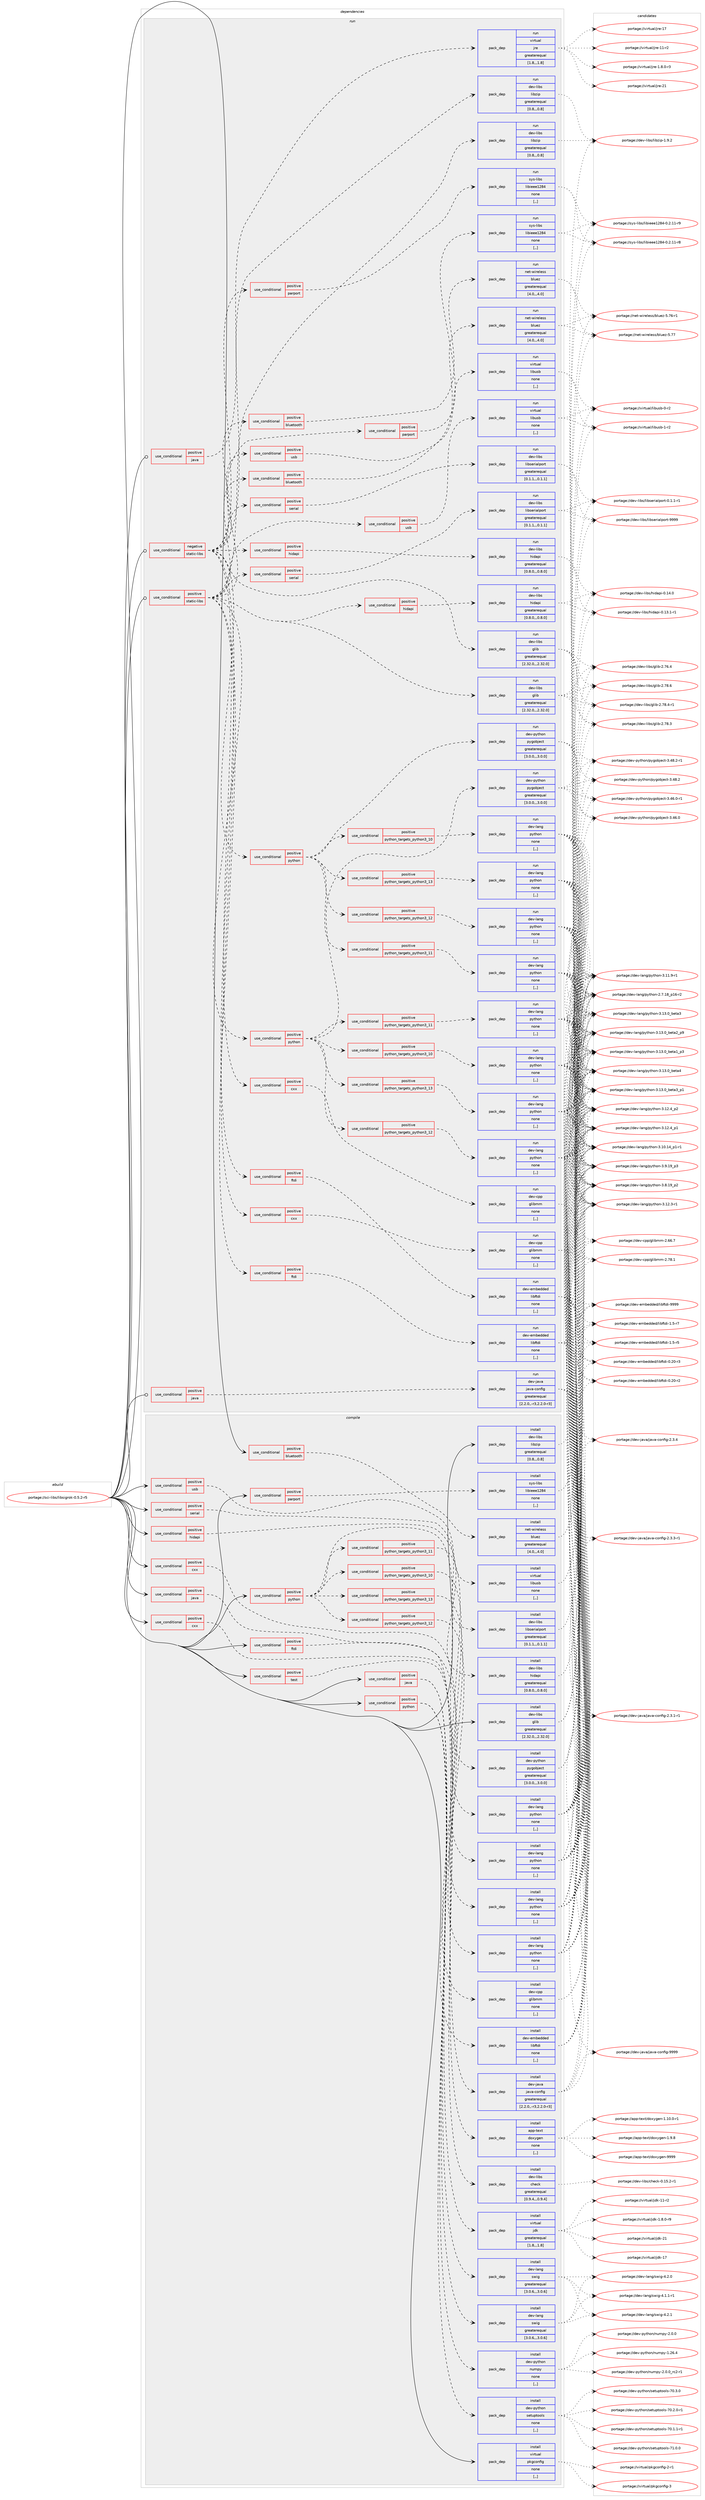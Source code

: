 digraph prolog {

# *************
# Graph options
# *************

newrank=true;
concentrate=true;
compound=true;
graph [rankdir=LR,fontname=Helvetica,fontsize=10,ranksep=1.5];#, ranksep=2.5, nodesep=0.2];
edge  [arrowhead=vee];
node  [fontname=Helvetica,fontsize=10];

# **********
# The ebuild
# **********

subgraph cluster_leftcol {
color=gray;
label=<<i>ebuild</i>>;
id [label="portage://sci-libs/libsigrok-0.5.2-r5", color=red, width=4, href="../sci-libs/libsigrok-0.5.2-r5.svg"];
}

# ****************
# The dependencies
# ****************

subgraph cluster_midcol {
color=gray;
label=<<i>dependencies</i>>;
subgraph cluster_compile {
fillcolor="#eeeeee";
style=filled;
label=<<i>compile</i>>;
subgraph cond340 {
dependency1799 [label=<<TABLE BORDER="0" CELLBORDER="1" CELLSPACING="0" CELLPADDING="4"><TR><TD ROWSPAN="3" CELLPADDING="10">use_conditional</TD></TR><TR><TD>positive</TD></TR><TR><TD>bluetooth</TD></TR></TABLE>>, shape=none, color=red];
subgraph pack1444 {
dependency1800 [label=<<TABLE BORDER="0" CELLBORDER="1" CELLSPACING="0" CELLPADDING="4" WIDTH="220"><TR><TD ROWSPAN="6" CELLPADDING="30">pack_dep</TD></TR><TR><TD WIDTH="110">install</TD></TR><TR><TD>net-wireless</TD></TR><TR><TD>bluez</TD></TR><TR><TD>greaterequal</TD></TR><TR><TD>[4.0,,,4.0]</TD></TR></TABLE>>, shape=none, color=blue];
}
dependency1799:e -> dependency1800:w [weight=20,style="dashed",arrowhead="vee"];
}
id:e -> dependency1799:w [weight=20,style="solid",arrowhead="vee"];
subgraph cond341 {
dependency1801 [label=<<TABLE BORDER="0" CELLBORDER="1" CELLSPACING="0" CELLPADDING="4"><TR><TD ROWSPAN="3" CELLPADDING="10">use_conditional</TD></TR><TR><TD>positive</TD></TR><TR><TD>cxx</TD></TR></TABLE>>, shape=none, color=red];
subgraph pack1445 {
dependency1802 [label=<<TABLE BORDER="0" CELLBORDER="1" CELLSPACING="0" CELLPADDING="4" WIDTH="220"><TR><TD ROWSPAN="6" CELLPADDING="30">pack_dep</TD></TR><TR><TD WIDTH="110">install</TD></TR><TR><TD>app-text</TD></TR><TR><TD>doxygen</TD></TR><TR><TD>none</TD></TR><TR><TD>[,,]</TD></TR></TABLE>>, shape=none, color=blue];
}
dependency1801:e -> dependency1802:w [weight=20,style="dashed",arrowhead="vee"];
}
id:e -> dependency1801:w [weight=20,style="solid",arrowhead="vee"];
subgraph cond342 {
dependency1803 [label=<<TABLE BORDER="0" CELLBORDER="1" CELLSPACING="0" CELLPADDING="4"><TR><TD ROWSPAN="3" CELLPADDING="10">use_conditional</TD></TR><TR><TD>positive</TD></TR><TR><TD>cxx</TD></TR></TABLE>>, shape=none, color=red];
subgraph pack1446 {
dependency1804 [label=<<TABLE BORDER="0" CELLBORDER="1" CELLSPACING="0" CELLPADDING="4" WIDTH="220"><TR><TD ROWSPAN="6" CELLPADDING="30">pack_dep</TD></TR><TR><TD WIDTH="110">install</TD></TR><TR><TD>dev-cpp</TD></TR><TR><TD>glibmm</TD></TR><TR><TD>none</TD></TR><TR><TD>[,,]</TD></TR></TABLE>>, shape=none, color=blue];
}
dependency1803:e -> dependency1804:w [weight=20,style="dashed",arrowhead="vee"];
}
id:e -> dependency1803:w [weight=20,style="solid",arrowhead="vee"];
subgraph cond343 {
dependency1805 [label=<<TABLE BORDER="0" CELLBORDER="1" CELLSPACING="0" CELLPADDING="4"><TR><TD ROWSPAN="3" CELLPADDING="10">use_conditional</TD></TR><TR><TD>positive</TD></TR><TR><TD>ftdi</TD></TR></TABLE>>, shape=none, color=red];
subgraph pack1447 {
dependency1806 [label=<<TABLE BORDER="0" CELLBORDER="1" CELLSPACING="0" CELLPADDING="4" WIDTH="220"><TR><TD ROWSPAN="6" CELLPADDING="30">pack_dep</TD></TR><TR><TD WIDTH="110">install</TD></TR><TR><TD>dev-embedded</TD></TR><TR><TD>libftdi</TD></TR><TR><TD>none</TD></TR><TR><TD>[,,]</TD></TR></TABLE>>, shape=none, color=blue];
}
dependency1805:e -> dependency1806:w [weight=20,style="dashed",arrowhead="vee"];
}
id:e -> dependency1805:w [weight=20,style="solid",arrowhead="vee"];
subgraph cond344 {
dependency1807 [label=<<TABLE BORDER="0" CELLBORDER="1" CELLSPACING="0" CELLPADDING="4"><TR><TD ROWSPAN="3" CELLPADDING="10">use_conditional</TD></TR><TR><TD>positive</TD></TR><TR><TD>hidapi</TD></TR></TABLE>>, shape=none, color=red];
subgraph pack1448 {
dependency1808 [label=<<TABLE BORDER="0" CELLBORDER="1" CELLSPACING="0" CELLPADDING="4" WIDTH="220"><TR><TD ROWSPAN="6" CELLPADDING="30">pack_dep</TD></TR><TR><TD WIDTH="110">install</TD></TR><TR><TD>dev-libs</TD></TR><TR><TD>hidapi</TD></TR><TR><TD>greaterequal</TD></TR><TR><TD>[0.8.0,,,0.8.0]</TD></TR></TABLE>>, shape=none, color=blue];
}
dependency1807:e -> dependency1808:w [weight=20,style="dashed",arrowhead="vee"];
}
id:e -> dependency1807:w [weight=20,style="solid",arrowhead="vee"];
subgraph cond345 {
dependency1809 [label=<<TABLE BORDER="0" CELLBORDER="1" CELLSPACING="0" CELLPADDING="4"><TR><TD ROWSPAN="3" CELLPADDING="10">use_conditional</TD></TR><TR><TD>positive</TD></TR><TR><TD>java</TD></TR></TABLE>>, shape=none, color=red];
subgraph pack1449 {
dependency1810 [label=<<TABLE BORDER="0" CELLBORDER="1" CELLSPACING="0" CELLPADDING="4" WIDTH="220"><TR><TD ROWSPAN="6" CELLPADDING="30">pack_dep</TD></TR><TR><TD WIDTH="110">install</TD></TR><TR><TD>dev-java</TD></TR><TR><TD>java-config</TD></TR><TR><TD>greaterequal</TD></TR><TR><TD>[2.2.0,,-r3,2.2.0-r3]</TD></TR></TABLE>>, shape=none, color=blue];
}
dependency1809:e -> dependency1810:w [weight=20,style="dashed",arrowhead="vee"];
}
id:e -> dependency1809:w [weight=20,style="solid",arrowhead="vee"];
subgraph cond346 {
dependency1811 [label=<<TABLE BORDER="0" CELLBORDER="1" CELLSPACING="0" CELLPADDING="4"><TR><TD ROWSPAN="3" CELLPADDING="10">use_conditional</TD></TR><TR><TD>positive</TD></TR><TR><TD>java</TD></TR></TABLE>>, shape=none, color=red];
subgraph pack1450 {
dependency1812 [label=<<TABLE BORDER="0" CELLBORDER="1" CELLSPACING="0" CELLPADDING="4" WIDTH="220"><TR><TD ROWSPAN="6" CELLPADDING="30">pack_dep</TD></TR><TR><TD WIDTH="110">install</TD></TR><TR><TD>dev-lang</TD></TR><TR><TD>swig</TD></TR><TR><TD>greaterequal</TD></TR><TR><TD>[3.0.6,,,3.0.6]</TD></TR></TABLE>>, shape=none, color=blue];
}
dependency1811:e -> dependency1812:w [weight=20,style="dashed",arrowhead="vee"];
subgraph pack1451 {
dependency1813 [label=<<TABLE BORDER="0" CELLBORDER="1" CELLSPACING="0" CELLPADDING="4" WIDTH="220"><TR><TD ROWSPAN="6" CELLPADDING="30">pack_dep</TD></TR><TR><TD WIDTH="110">install</TD></TR><TR><TD>virtual</TD></TR><TR><TD>jdk</TD></TR><TR><TD>greaterequal</TD></TR><TR><TD>[1.8,,,1.8]</TD></TR></TABLE>>, shape=none, color=blue];
}
dependency1811:e -> dependency1813:w [weight=20,style="dashed",arrowhead="vee"];
}
id:e -> dependency1811:w [weight=20,style="solid",arrowhead="vee"];
subgraph cond347 {
dependency1814 [label=<<TABLE BORDER="0" CELLBORDER="1" CELLSPACING="0" CELLPADDING="4"><TR><TD ROWSPAN="3" CELLPADDING="10">use_conditional</TD></TR><TR><TD>positive</TD></TR><TR><TD>parport</TD></TR></TABLE>>, shape=none, color=red];
subgraph pack1452 {
dependency1815 [label=<<TABLE BORDER="0" CELLBORDER="1" CELLSPACING="0" CELLPADDING="4" WIDTH="220"><TR><TD ROWSPAN="6" CELLPADDING="30">pack_dep</TD></TR><TR><TD WIDTH="110">install</TD></TR><TR><TD>sys-libs</TD></TR><TR><TD>libieee1284</TD></TR><TR><TD>none</TD></TR><TR><TD>[,,]</TD></TR></TABLE>>, shape=none, color=blue];
}
dependency1814:e -> dependency1815:w [weight=20,style="dashed",arrowhead="vee"];
}
id:e -> dependency1814:w [weight=20,style="solid",arrowhead="vee"];
subgraph cond348 {
dependency1816 [label=<<TABLE BORDER="0" CELLBORDER="1" CELLSPACING="0" CELLPADDING="4"><TR><TD ROWSPAN="3" CELLPADDING="10">use_conditional</TD></TR><TR><TD>positive</TD></TR><TR><TD>python</TD></TR></TABLE>>, shape=none, color=red];
subgraph cond349 {
dependency1817 [label=<<TABLE BORDER="0" CELLBORDER="1" CELLSPACING="0" CELLPADDING="4"><TR><TD ROWSPAN="3" CELLPADDING="10">use_conditional</TD></TR><TR><TD>positive</TD></TR><TR><TD>python_targets_python3_10</TD></TR></TABLE>>, shape=none, color=red];
subgraph pack1453 {
dependency1818 [label=<<TABLE BORDER="0" CELLBORDER="1" CELLSPACING="0" CELLPADDING="4" WIDTH="220"><TR><TD ROWSPAN="6" CELLPADDING="30">pack_dep</TD></TR><TR><TD WIDTH="110">install</TD></TR><TR><TD>dev-lang</TD></TR><TR><TD>python</TD></TR><TR><TD>none</TD></TR><TR><TD>[,,]</TD></TR></TABLE>>, shape=none, color=blue];
}
dependency1817:e -> dependency1818:w [weight=20,style="dashed",arrowhead="vee"];
}
dependency1816:e -> dependency1817:w [weight=20,style="dashed",arrowhead="vee"];
subgraph cond350 {
dependency1819 [label=<<TABLE BORDER="0" CELLBORDER="1" CELLSPACING="0" CELLPADDING="4"><TR><TD ROWSPAN="3" CELLPADDING="10">use_conditional</TD></TR><TR><TD>positive</TD></TR><TR><TD>python_targets_python3_11</TD></TR></TABLE>>, shape=none, color=red];
subgraph pack1454 {
dependency1820 [label=<<TABLE BORDER="0" CELLBORDER="1" CELLSPACING="0" CELLPADDING="4" WIDTH="220"><TR><TD ROWSPAN="6" CELLPADDING="30">pack_dep</TD></TR><TR><TD WIDTH="110">install</TD></TR><TR><TD>dev-lang</TD></TR><TR><TD>python</TD></TR><TR><TD>none</TD></TR><TR><TD>[,,]</TD></TR></TABLE>>, shape=none, color=blue];
}
dependency1819:e -> dependency1820:w [weight=20,style="dashed",arrowhead="vee"];
}
dependency1816:e -> dependency1819:w [weight=20,style="dashed",arrowhead="vee"];
subgraph cond351 {
dependency1821 [label=<<TABLE BORDER="0" CELLBORDER="1" CELLSPACING="0" CELLPADDING="4"><TR><TD ROWSPAN="3" CELLPADDING="10">use_conditional</TD></TR><TR><TD>positive</TD></TR><TR><TD>python_targets_python3_12</TD></TR></TABLE>>, shape=none, color=red];
subgraph pack1455 {
dependency1822 [label=<<TABLE BORDER="0" CELLBORDER="1" CELLSPACING="0" CELLPADDING="4" WIDTH="220"><TR><TD ROWSPAN="6" CELLPADDING="30">pack_dep</TD></TR><TR><TD WIDTH="110">install</TD></TR><TR><TD>dev-lang</TD></TR><TR><TD>python</TD></TR><TR><TD>none</TD></TR><TR><TD>[,,]</TD></TR></TABLE>>, shape=none, color=blue];
}
dependency1821:e -> dependency1822:w [weight=20,style="dashed",arrowhead="vee"];
}
dependency1816:e -> dependency1821:w [weight=20,style="dashed",arrowhead="vee"];
subgraph cond352 {
dependency1823 [label=<<TABLE BORDER="0" CELLBORDER="1" CELLSPACING="0" CELLPADDING="4"><TR><TD ROWSPAN="3" CELLPADDING="10">use_conditional</TD></TR><TR><TD>positive</TD></TR><TR><TD>python_targets_python3_13</TD></TR></TABLE>>, shape=none, color=red];
subgraph pack1456 {
dependency1824 [label=<<TABLE BORDER="0" CELLBORDER="1" CELLSPACING="0" CELLPADDING="4" WIDTH="220"><TR><TD ROWSPAN="6" CELLPADDING="30">pack_dep</TD></TR><TR><TD WIDTH="110">install</TD></TR><TR><TD>dev-lang</TD></TR><TR><TD>python</TD></TR><TR><TD>none</TD></TR><TR><TD>[,,]</TD></TR></TABLE>>, shape=none, color=blue];
}
dependency1823:e -> dependency1824:w [weight=20,style="dashed",arrowhead="vee"];
}
dependency1816:e -> dependency1823:w [weight=20,style="dashed",arrowhead="vee"];
subgraph pack1457 {
dependency1825 [label=<<TABLE BORDER="0" CELLBORDER="1" CELLSPACING="0" CELLPADDING="4" WIDTH="220"><TR><TD ROWSPAN="6" CELLPADDING="30">pack_dep</TD></TR><TR><TD WIDTH="110">install</TD></TR><TR><TD>dev-python</TD></TR><TR><TD>pygobject</TD></TR><TR><TD>greaterequal</TD></TR><TR><TD>[3.0.0,,,3.0.0]</TD></TR></TABLE>>, shape=none, color=blue];
}
dependency1816:e -> dependency1825:w [weight=20,style="dashed",arrowhead="vee"];
}
id:e -> dependency1816:w [weight=20,style="solid",arrowhead="vee"];
subgraph cond353 {
dependency1826 [label=<<TABLE BORDER="0" CELLBORDER="1" CELLSPACING="0" CELLPADDING="4"><TR><TD ROWSPAN="3" CELLPADDING="10">use_conditional</TD></TR><TR><TD>positive</TD></TR><TR><TD>python</TD></TR></TABLE>>, shape=none, color=red];
subgraph pack1458 {
dependency1827 [label=<<TABLE BORDER="0" CELLBORDER="1" CELLSPACING="0" CELLPADDING="4" WIDTH="220"><TR><TD ROWSPAN="6" CELLPADDING="30">pack_dep</TD></TR><TR><TD WIDTH="110">install</TD></TR><TR><TD>dev-lang</TD></TR><TR><TD>swig</TD></TR><TR><TD>greaterequal</TD></TR><TR><TD>[3.0.6,,,3.0.6]</TD></TR></TABLE>>, shape=none, color=blue];
}
dependency1826:e -> dependency1827:w [weight=20,style="dashed",arrowhead="vee"];
subgraph pack1459 {
dependency1828 [label=<<TABLE BORDER="0" CELLBORDER="1" CELLSPACING="0" CELLPADDING="4" WIDTH="220"><TR><TD ROWSPAN="6" CELLPADDING="30">pack_dep</TD></TR><TR><TD WIDTH="110">install</TD></TR><TR><TD>dev-python</TD></TR><TR><TD>numpy</TD></TR><TR><TD>none</TD></TR><TR><TD>[,,]</TD></TR></TABLE>>, shape=none, color=blue];
}
dependency1826:e -> dependency1828:w [weight=20,style="dashed",arrowhead="vee"];
subgraph pack1460 {
dependency1829 [label=<<TABLE BORDER="0" CELLBORDER="1" CELLSPACING="0" CELLPADDING="4" WIDTH="220"><TR><TD ROWSPAN="6" CELLPADDING="30">pack_dep</TD></TR><TR><TD WIDTH="110">install</TD></TR><TR><TD>dev-python</TD></TR><TR><TD>setuptools</TD></TR><TR><TD>none</TD></TR><TR><TD>[,,]</TD></TR></TABLE>>, shape=none, color=blue];
}
dependency1826:e -> dependency1829:w [weight=20,style="dashed",arrowhead="vee"];
}
id:e -> dependency1826:w [weight=20,style="solid",arrowhead="vee"];
subgraph cond354 {
dependency1830 [label=<<TABLE BORDER="0" CELLBORDER="1" CELLSPACING="0" CELLPADDING="4"><TR><TD ROWSPAN="3" CELLPADDING="10">use_conditional</TD></TR><TR><TD>positive</TD></TR><TR><TD>serial</TD></TR></TABLE>>, shape=none, color=red];
subgraph pack1461 {
dependency1831 [label=<<TABLE BORDER="0" CELLBORDER="1" CELLSPACING="0" CELLPADDING="4" WIDTH="220"><TR><TD ROWSPAN="6" CELLPADDING="30">pack_dep</TD></TR><TR><TD WIDTH="110">install</TD></TR><TR><TD>dev-libs</TD></TR><TR><TD>libserialport</TD></TR><TR><TD>greaterequal</TD></TR><TR><TD>[0.1.1,,,0.1.1]</TD></TR></TABLE>>, shape=none, color=blue];
}
dependency1830:e -> dependency1831:w [weight=20,style="dashed",arrowhead="vee"];
}
id:e -> dependency1830:w [weight=20,style="solid",arrowhead="vee"];
subgraph cond355 {
dependency1832 [label=<<TABLE BORDER="0" CELLBORDER="1" CELLSPACING="0" CELLPADDING="4"><TR><TD ROWSPAN="3" CELLPADDING="10">use_conditional</TD></TR><TR><TD>positive</TD></TR><TR><TD>test</TD></TR></TABLE>>, shape=none, color=red];
subgraph pack1462 {
dependency1833 [label=<<TABLE BORDER="0" CELLBORDER="1" CELLSPACING="0" CELLPADDING="4" WIDTH="220"><TR><TD ROWSPAN="6" CELLPADDING="30">pack_dep</TD></TR><TR><TD WIDTH="110">install</TD></TR><TR><TD>dev-libs</TD></TR><TR><TD>check</TD></TR><TR><TD>greaterequal</TD></TR><TR><TD>[0.9.4,,,0.9.4]</TD></TR></TABLE>>, shape=none, color=blue];
}
dependency1832:e -> dependency1833:w [weight=20,style="dashed",arrowhead="vee"];
}
id:e -> dependency1832:w [weight=20,style="solid",arrowhead="vee"];
subgraph cond356 {
dependency1834 [label=<<TABLE BORDER="0" CELLBORDER="1" CELLSPACING="0" CELLPADDING="4"><TR><TD ROWSPAN="3" CELLPADDING="10">use_conditional</TD></TR><TR><TD>positive</TD></TR><TR><TD>usb</TD></TR></TABLE>>, shape=none, color=red];
subgraph pack1463 {
dependency1835 [label=<<TABLE BORDER="0" CELLBORDER="1" CELLSPACING="0" CELLPADDING="4" WIDTH="220"><TR><TD ROWSPAN="6" CELLPADDING="30">pack_dep</TD></TR><TR><TD WIDTH="110">install</TD></TR><TR><TD>virtual</TD></TR><TR><TD>libusb</TD></TR><TR><TD>none</TD></TR><TR><TD>[,,]</TD></TR></TABLE>>, shape=none, color=blue];
}
dependency1834:e -> dependency1835:w [weight=20,style="dashed",arrowhead="vee"];
}
id:e -> dependency1834:w [weight=20,style="solid",arrowhead="vee"];
subgraph pack1464 {
dependency1836 [label=<<TABLE BORDER="0" CELLBORDER="1" CELLSPACING="0" CELLPADDING="4" WIDTH="220"><TR><TD ROWSPAN="6" CELLPADDING="30">pack_dep</TD></TR><TR><TD WIDTH="110">install</TD></TR><TR><TD>dev-libs</TD></TR><TR><TD>glib</TD></TR><TR><TD>greaterequal</TD></TR><TR><TD>[2.32.0,,,2.32.0]</TD></TR></TABLE>>, shape=none, color=blue];
}
id:e -> dependency1836:w [weight=20,style="solid",arrowhead="vee"];
subgraph pack1465 {
dependency1837 [label=<<TABLE BORDER="0" CELLBORDER="1" CELLSPACING="0" CELLPADDING="4" WIDTH="220"><TR><TD ROWSPAN="6" CELLPADDING="30">pack_dep</TD></TR><TR><TD WIDTH="110">install</TD></TR><TR><TD>dev-libs</TD></TR><TR><TD>libzip</TD></TR><TR><TD>greaterequal</TD></TR><TR><TD>[0.8,,,0.8]</TD></TR></TABLE>>, shape=none, color=blue];
}
id:e -> dependency1837:w [weight=20,style="solid",arrowhead="vee"];
subgraph pack1466 {
dependency1838 [label=<<TABLE BORDER="0" CELLBORDER="1" CELLSPACING="0" CELLPADDING="4" WIDTH="220"><TR><TD ROWSPAN="6" CELLPADDING="30">pack_dep</TD></TR><TR><TD WIDTH="110">install</TD></TR><TR><TD>virtual</TD></TR><TR><TD>pkgconfig</TD></TR><TR><TD>none</TD></TR><TR><TD>[,,]</TD></TR></TABLE>>, shape=none, color=blue];
}
id:e -> dependency1838:w [weight=20,style="solid",arrowhead="vee"];
}
subgraph cluster_compileandrun {
fillcolor="#eeeeee";
style=filled;
label=<<i>compile and run</i>>;
}
subgraph cluster_run {
fillcolor="#eeeeee";
style=filled;
label=<<i>run</i>>;
subgraph cond357 {
dependency1839 [label=<<TABLE BORDER="0" CELLBORDER="1" CELLSPACING="0" CELLPADDING="4"><TR><TD ROWSPAN="3" CELLPADDING="10">use_conditional</TD></TR><TR><TD>negative</TD></TR><TR><TD>static-libs</TD></TR></TABLE>>, shape=none, color=red];
subgraph pack1467 {
dependency1840 [label=<<TABLE BORDER="0" CELLBORDER="1" CELLSPACING="0" CELLPADDING="4" WIDTH="220"><TR><TD ROWSPAN="6" CELLPADDING="30">pack_dep</TD></TR><TR><TD WIDTH="110">run</TD></TR><TR><TD>dev-libs</TD></TR><TR><TD>glib</TD></TR><TR><TD>greaterequal</TD></TR><TR><TD>[2.32.0,,,2.32.0]</TD></TR></TABLE>>, shape=none, color=blue];
}
dependency1839:e -> dependency1840:w [weight=20,style="dashed",arrowhead="vee"];
subgraph pack1468 {
dependency1841 [label=<<TABLE BORDER="0" CELLBORDER="1" CELLSPACING="0" CELLPADDING="4" WIDTH="220"><TR><TD ROWSPAN="6" CELLPADDING="30">pack_dep</TD></TR><TR><TD WIDTH="110">run</TD></TR><TR><TD>dev-libs</TD></TR><TR><TD>libzip</TD></TR><TR><TD>greaterequal</TD></TR><TR><TD>[0.8,,,0.8]</TD></TR></TABLE>>, shape=none, color=blue];
}
dependency1839:e -> dependency1841:w [weight=20,style="dashed",arrowhead="vee"];
subgraph cond358 {
dependency1842 [label=<<TABLE BORDER="0" CELLBORDER="1" CELLSPACING="0" CELLPADDING="4"><TR><TD ROWSPAN="3" CELLPADDING="10">use_conditional</TD></TR><TR><TD>positive</TD></TR><TR><TD>bluetooth</TD></TR></TABLE>>, shape=none, color=red];
subgraph pack1469 {
dependency1843 [label=<<TABLE BORDER="0" CELLBORDER="1" CELLSPACING="0" CELLPADDING="4" WIDTH="220"><TR><TD ROWSPAN="6" CELLPADDING="30">pack_dep</TD></TR><TR><TD WIDTH="110">run</TD></TR><TR><TD>net-wireless</TD></TR><TR><TD>bluez</TD></TR><TR><TD>greaterequal</TD></TR><TR><TD>[4.0,,,4.0]</TD></TR></TABLE>>, shape=none, color=blue];
}
dependency1842:e -> dependency1843:w [weight=20,style="dashed",arrowhead="vee"];
}
dependency1839:e -> dependency1842:w [weight=20,style="dashed",arrowhead="vee"];
subgraph cond359 {
dependency1844 [label=<<TABLE BORDER="0" CELLBORDER="1" CELLSPACING="0" CELLPADDING="4"><TR><TD ROWSPAN="3" CELLPADDING="10">use_conditional</TD></TR><TR><TD>positive</TD></TR><TR><TD>cxx</TD></TR></TABLE>>, shape=none, color=red];
subgraph pack1470 {
dependency1845 [label=<<TABLE BORDER="0" CELLBORDER="1" CELLSPACING="0" CELLPADDING="4" WIDTH="220"><TR><TD ROWSPAN="6" CELLPADDING="30">pack_dep</TD></TR><TR><TD WIDTH="110">run</TD></TR><TR><TD>dev-cpp</TD></TR><TR><TD>glibmm</TD></TR><TR><TD>none</TD></TR><TR><TD>[,,]</TD></TR></TABLE>>, shape=none, color=blue];
}
dependency1844:e -> dependency1845:w [weight=20,style="dashed",arrowhead="vee"];
}
dependency1839:e -> dependency1844:w [weight=20,style="dashed",arrowhead="vee"];
subgraph cond360 {
dependency1846 [label=<<TABLE BORDER="0" CELLBORDER="1" CELLSPACING="0" CELLPADDING="4"><TR><TD ROWSPAN="3" CELLPADDING="10">use_conditional</TD></TR><TR><TD>positive</TD></TR><TR><TD>ftdi</TD></TR></TABLE>>, shape=none, color=red];
subgraph pack1471 {
dependency1847 [label=<<TABLE BORDER="0" CELLBORDER="1" CELLSPACING="0" CELLPADDING="4" WIDTH="220"><TR><TD ROWSPAN="6" CELLPADDING="30">pack_dep</TD></TR><TR><TD WIDTH="110">run</TD></TR><TR><TD>dev-embedded</TD></TR><TR><TD>libftdi</TD></TR><TR><TD>none</TD></TR><TR><TD>[,,]</TD></TR></TABLE>>, shape=none, color=blue];
}
dependency1846:e -> dependency1847:w [weight=20,style="dashed",arrowhead="vee"];
}
dependency1839:e -> dependency1846:w [weight=20,style="dashed",arrowhead="vee"];
subgraph cond361 {
dependency1848 [label=<<TABLE BORDER="0" CELLBORDER="1" CELLSPACING="0" CELLPADDING="4"><TR><TD ROWSPAN="3" CELLPADDING="10">use_conditional</TD></TR><TR><TD>positive</TD></TR><TR><TD>hidapi</TD></TR></TABLE>>, shape=none, color=red];
subgraph pack1472 {
dependency1849 [label=<<TABLE BORDER="0" CELLBORDER="1" CELLSPACING="0" CELLPADDING="4" WIDTH="220"><TR><TD ROWSPAN="6" CELLPADDING="30">pack_dep</TD></TR><TR><TD WIDTH="110">run</TD></TR><TR><TD>dev-libs</TD></TR><TR><TD>hidapi</TD></TR><TR><TD>greaterequal</TD></TR><TR><TD>[0.8.0,,,0.8.0]</TD></TR></TABLE>>, shape=none, color=blue];
}
dependency1848:e -> dependency1849:w [weight=20,style="dashed",arrowhead="vee"];
}
dependency1839:e -> dependency1848:w [weight=20,style="dashed",arrowhead="vee"];
subgraph cond362 {
dependency1850 [label=<<TABLE BORDER="0" CELLBORDER="1" CELLSPACING="0" CELLPADDING="4"><TR><TD ROWSPAN="3" CELLPADDING="10">use_conditional</TD></TR><TR><TD>positive</TD></TR><TR><TD>parport</TD></TR></TABLE>>, shape=none, color=red];
subgraph pack1473 {
dependency1851 [label=<<TABLE BORDER="0" CELLBORDER="1" CELLSPACING="0" CELLPADDING="4" WIDTH="220"><TR><TD ROWSPAN="6" CELLPADDING="30">pack_dep</TD></TR><TR><TD WIDTH="110">run</TD></TR><TR><TD>sys-libs</TD></TR><TR><TD>libieee1284</TD></TR><TR><TD>none</TD></TR><TR><TD>[,,]</TD></TR></TABLE>>, shape=none, color=blue];
}
dependency1850:e -> dependency1851:w [weight=20,style="dashed",arrowhead="vee"];
}
dependency1839:e -> dependency1850:w [weight=20,style="dashed",arrowhead="vee"];
subgraph cond363 {
dependency1852 [label=<<TABLE BORDER="0" CELLBORDER="1" CELLSPACING="0" CELLPADDING="4"><TR><TD ROWSPAN="3" CELLPADDING="10">use_conditional</TD></TR><TR><TD>positive</TD></TR><TR><TD>python</TD></TR></TABLE>>, shape=none, color=red];
subgraph cond364 {
dependency1853 [label=<<TABLE BORDER="0" CELLBORDER="1" CELLSPACING="0" CELLPADDING="4"><TR><TD ROWSPAN="3" CELLPADDING="10">use_conditional</TD></TR><TR><TD>positive</TD></TR><TR><TD>python_targets_python3_10</TD></TR></TABLE>>, shape=none, color=red];
subgraph pack1474 {
dependency1854 [label=<<TABLE BORDER="0" CELLBORDER="1" CELLSPACING="0" CELLPADDING="4" WIDTH="220"><TR><TD ROWSPAN="6" CELLPADDING="30">pack_dep</TD></TR><TR><TD WIDTH="110">run</TD></TR><TR><TD>dev-lang</TD></TR><TR><TD>python</TD></TR><TR><TD>none</TD></TR><TR><TD>[,,]</TD></TR></TABLE>>, shape=none, color=blue];
}
dependency1853:e -> dependency1854:w [weight=20,style="dashed",arrowhead="vee"];
}
dependency1852:e -> dependency1853:w [weight=20,style="dashed",arrowhead="vee"];
subgraph cond365 {
dependency1855 [label=<<TABLE BORDER="0" CELLBORDER="1" CELLSPACING="0" CELLPADDING="4"><TR><TD ROWSPAN="3" CELLPADDING="10">use_conditional</TD></TR><TR><TD>positive</TD></TR><TR><TD>python_targets_python3_11</TD></TR></TABLE>>, shape=none, color=red];
subgraph pack1475 {
dependency1856 [label=<<TABLE BORDER="0" CELLBORDER="1" CELLSPACING="0" CELLPADDING="4" WIDTH="220"><TR><TD ROWSPAN="6" CELLPADDING="30">pack_dep</TD></TR><TR><TD WIDTH="110">run</TD></TR><TR><TD>dev-lang</TD></TR><TR><TD>python</TD></TR><TR><TD>none</TD></TR><TR><TD>[,,]</TD></TR></TABLE>>, shape=none, color=blue];
}
dependency1855:e -> dependency1856:w [weight=20,style="dashed",arrowhead="vee"];
}
dependency1852:e -> dependency1855:w [weight=20,style="dashed",arrowhead="vee"];
subgraph cond366 {
dependency1857 [label=<<TABLE BORDER="0" CELLBORDER="1" CELLSPACING="0" CELLPADDING="4"><TR><TD ROWSPAN="3" CELLPADDING="10">use_conditional</TD></TR><TR><TD>positive</TD></TR><TR><TD>python_targets_python3_12</TD></TR></TABLE>>, shape=none, color=red];
subgraph pack1476 {
dependency1858 [label=<<TABLE BORDER="0" CELLBORDER="1" CELLSPACING="0" CELLPADDING="4" WIDTH="220"><TR><TD ROWSPAN="6" CELLPADDING="30">pack_dep</TD></TR><TR><TD WIDTH="110">run</TD></TR><TR><TD>dev-lang</TD></TR><TR><TD>python</TD></TR><TR><TD>none</TD></TR><TR><TD>[,,]</TD></TR></TABLE>>, shape=none, color=blue];
}
dependency1857:e -> dependency1858:w [weight=20,style="dashed",arrowhead="vee"];
}
dependency1852:e -> dependency1857:w [weight=20,style="dashed",arrowhead="vee"];
subgraph cond367 {
dependency1859 [label=<<TABLE BORDER="0" CELLBORDER="1" CELLSPACING="0" CELLPADDING="4"><TR><TD ROWSPAN="3" CELLPADDING="10">use_conditional</TD></TR><TR><TD>positive</TD></TR><TR><TD>python_targets_python3_13</TD></TR></TABLE>>, shape=none, color=red];
subgraph pack1477 {
dependency1860 [label=<<TABLE BORDER="0" CELLBORDER="1" CELLSPACING="0" CELLPADDING="4" WIDTH="220"><TR><TD ROWSPAN="6" CELLPADDING="30">pack_dep</TD></TR><TR><TD WIDTH="110">run</TD></TR><TR><TD>dev-lang</TD></TR><TR><TD>python</TD></TR><TR><TD>none</TD></TR><TR><TD>[,,]</TD></TR></TABLE>>, shape=none, color=blue];
}
dependency1859:e -> dependency1860:w [weight=20,style="dashed",arrowhead="vee"];
}
dependency1852:e -> dependency1859:w [weight=20,style="dashed",arrowhead="vee"];
subgraph pack1478 {
dependency1861 [label=<<TABLE BORDER="0" CELLBORDER="1" CELLSPACING="0" CELLPADDING="4" WIDTH="220"><TR><TD ROWSPAN="6" CELLPADDING="30">pack_dep</TD></TR><TR><TD WIDTH="110">run</TD></TR><TR><TD>dev-python</TD></TR><TR><TD>pygobject</TD></TR><TR><TD>greaterequal</TD></TR><TR><TD>[3.0.0,,,3.0.0]</TD></TR></TABLE>>, shape=none, color=blue];
}
dependency1852:e -> dependency1861:w [weight=20,style="dashed",arrowhead="vee"];
}
dependency1839:e -> dependency1852:w [weight=20,style="dashed",arrowhead="vee"];
subgraph cond368 {
dependency1862 [label=<<TABLE BORDER="0" CELLBORDER="1" CELLSPACING="0" CELLPADDING="4"><TR><TD ROWSPAN="3" CELLPADDING="10">use_conditional</TD></TR><TR><TD>positive</TD></TR><TR><TD>serial</TD></TR></TABLE>>, shape=none, color=red];
subgraph pack1479 {
dependency1863 [label=<<TABLE BORDER="0" CELLBORDER="1" CELLSPACING="0" CELLPADDING="4" WIDTH="220"><TR><TD ROWSPAN="6" CELLPADDING="30">pack_dep</TD></TR><TR><TD WIDTH="110">run</TD></TR><TR><TD>dev-libs</TD></TR><TR><TD>libserialport</TD></TR><TR><TD>greaterequal</TD></TR><TR><TD>[0.1.1,,,0.1.1]</TD></TR></TABLE>>, shape=none, color=blue];
}
dependency1862:e -> dependency1863:w [weight=20,style="dashed",arrowhead="vee"];
}
dependency1839:e -> dependency1862:w [weight=20,style="dashed",arrowhead="vee"];
subgraph cond369 {
dependency1864 [label=<<TABLE BORDER="0" CELLBORDER="1" CELLSPACING="0" CELLPADDING="4"><TR><TD ROWSPAN="3" CELLPADDING="10">use_conditional</TD></TR><TR><TD>positive</TD></TR><TR><TD>usb</TD></TR></TABLE>>, shape=none, color=red];
subgraph pack1480 {
dependency1865 [label=<<TABLE BORDER="0" CELLBORDER="1" CELLSPACING="0" CELLPADDING="4" WIDTH="220"><TR><TD ROWSPAN="6" CELLPADDING="30">pack_dep</TD></TR><TR><TD WIDTH="110">run</TD></TR><TR><TD>virtual</TD></TR><TR><TD>libusb</TD></TR><TR><TD>none</TD></TR><TR><TD>[,,]</TD></TR></TABLE>>, shape=none, color=blue];
}
dependency1864:e -> dependency1865:w [weight=20,style="dashed",arrowhead="vee"];
}
dependency1839:e -> dependency1864:w [weight=20,style="dashed",arrowhead="vee"];
}
id:e -> dependency1839:w [weight=20,style="solid",arrowhead="odot"];
subgraph cond370 {
dependency1866 [label=<<TABLE BORDER="0" CELLBORDER="1" CELLSPACING="0" CELLPADDING="4"><TR><TD ROWSPAN="3" CELLPADDING="10">use_conditional</TD></TR><TR><TD>positive</TD></TR><TR><TD>java</TD></TR></TABLE>>, shape=none, color=red];
subgraph pack1481 {
dependency1867 [label=<<TABLE BORDER="0" CELLBORDER="1" CELLSPACING="0" CELLPADDING="4" WIDTH="220"><TR><TD ROWSPAN="6" CELLPADDING="30">pack_dep</TD></TR><TR><TD WIDTH="110">run</TD></TR><TR><TD>dev-java</TD></TR><TR><TD>java-config</TD></TR><TR><TD>greaterequal</TD></TR><TR><TD>[2.2.0,,-r3,2.2.0-r3]</TD></TR></TABLE>>, shape=none, color=blue];
}
dependency1866:e -> dependency1867:w [weight=20,style="dashed",arrowhead="vee"];
}
id:e -> dependency1866:w [weight=20,style="solid",arrowhead="odot"];
subgraph cond371 {
dependency1868 [label=<<TABLE BORDER="0" CELLBORDER="1" CELLSPACING="0" CELLPADDING="4"><TR><TD ROWSPAN="3" CELLPADDING="10">use_conditional</TD></TR><TR><TD>positive</TD></TR><TR><TD>java</TD></TR></TABLE>>, shape=none, color=red];
subgraph pack1482 {
dependency1869 [label=<<TABLE BORDER="0" CELLBORDER="1" CELLSPACING="0" CELLPADDING="4" WIDTH="220"><TR><TD ROWSPAN="6" CELLPADDING="30">pack_dep</TD></TR><TR><TD WIDTH="110">run</TD></TR><TR><TD>virtual</TD></TR><TR><TD>jre</TD></TR><TR><TD>greaterequal</TD></TR><TR><TD>[1.8,,,1.8]</TD></TR></TABLE>>, shape=none, color=blue];
}
dependency1868:e -> dependency1869:w [weight=20,style="dashed",arrowhead="vee"];
}
id:e -> dependency1868:w [weight=20,style="solid",arrowhead="odot"];
subgraph cond372 {
dependency1870 [label=<<TABLE BORDER="0" CELLBORDER="1" CELLSPACING="0" CELLPADDING="4"><TR><TD ROWSPAN="3" CELLPADDING="10">use_conditional</TD></TR><TR><TD>positive</TD></TR><TR><TD>static-libs</TD></TR></TABLE>>, shape=none, color=red];
subgraph pack1483 {
dependency1871 [label=<<TABLE BORDER="0" CELLBORDER="1" CELLSPACING="0" CELLPADDING="4" WIDTH="220"><TR><TD ROWSPAN="6" CELLPADDING="30">pack_dep</TD></TR><TR><TD WIDTH="110">run</TD></TR><TR><TD>dev-libs</TD></TR><TR><TD>glib</TD></TR><TR><TD>greaterequal</TD></TR><TR><TD>[2.32.0,,,2.32.0]</TD></TR></TABLE>>, shape=none, color=blue];
}
dependency1870:e -> dependency1871:w [weight=20,style="dashed",arrowhead="vee"];
subgraph pack1484 {
dependency1872 [label=<<TABLE BORDER="0" CELLBORDER="1" CELLSPACING="0" CELLPADDING="4" WIDTH="220"><TR><TD ROWSPAN="6" CELLPADDING="30">pack_dep</TD></TR><TR><TD WIDTH="110">run</TD></TR><TR><TD>dev-libs</TD></TR><TR><TD>libzip</TD></TR><TR><TD>greaterequal</TD></TR><TR><TD>[0.8,,,0.8]</TD></TR></TABLE>>, shape=none, color=blue];
}
dependency1870:e -> dependency1872:w [weight=20,style="dashed",arrowhead="vee"];
subgraph cond373 {
dependency1873 [label=<<TABLE BORDER="0" CELLBORDER="1" CELLSPACING="0" CELLPADDING="4"><TR><TD ROWSPAN="3" CELLPADDING="10">use_conditional</TD></TR><TR><TD>positive</TD></TR><TR><TD>bluetooth</TD></TR></TABLE>>, shape=none, color=red];
subgraph pack1485 {
dependency1874 [label=<<TABLE BORDER="0" CELLBORDER="1" CELLSPACING="0" CELLPADDING="4" WIDTH="220"><TR><TD ROWSPAN="6" CELLPADDING="30">pack_dep</TD></TR><TR><TD WIDTH="110">run</TD></TR><TR><TD>net-wireless</TD></TR><TR><TD>bluez</TD></TR><TR><TD>greaterequal</TD></TR><TR><TD>[4.0,,,4.0]</TD></TR></TABLE>>, shape=none, color=blue];
}
dependency1873:e -> dependency1874:w [weight=20,style="dashed",arrowhead="vee"];
}
dependency1870:e -> dependency1873:w [weight=20,style="dashed",arrowhead="vee"];
subgraph cond374 {
dependency1875 [label=<<TABLE BORDER="0" CELLBORDER="1" CELLSPACING="0" CELLPADDING="4"><TR><TD ROWSPAN="3" CELLPADDING="10">use_conditional</TD></TR><TR><TD>positive</TD></TR><TR><TD>cxx</TD></TR></TABLE>>, shape=none, color=red];
subgraph pack1486 {
dependency1876 [label=<<TABLE BORDER="0" CELLBORDER="1" CELLSPACING="0" CELLPADDING="4" WIDTH="220"><TR><TD ROWSPAN="6" CELLPADDING="30">pack_dep</TD></TR><TR><TD WIDTH="110">run</TD></TR><TR><TD>dev-cpp</TD></TR><TR><TD>glibmm</TD></TR><TR><TD>none</TD></TR><TR><TD>[,,]</TD></TR></TABLE>>, shape=none, color=blue];
}
dependency1875:e -> dependency1876:w [weight=20,style="dashed",arrowhead="vee"];
}
dependency1870:e -> dependency1875:w [weight=20,style="dashed",arrowhead="vee"];
subgraph cond375 {
dependency1877 [label=<<TABLE BORDER="0" CELLBORDER="1" CELLSPACING="0" CELLPADDING="4"><TR><TD ROWSPAN="3" CELLPADDING="10">use_conditional</TD></TR><TR><TD>positive</TD></TR><TR><TD>ftdi</TD></TR></TABLE>>, shape=none, color=red];
subgraph pack1487 {
dependency1878 [label=<<TABLE BORDER="0" CELLBORDER="1" CELLSPACING="0" CELLPADDING="4" WIDTH="220"><TR><TD ROWSPAN="6" CELLPADDING="30">pack_dep</TD></TR><TR><TD WIDTH="110">run</TD></TR><TR><TD>dev-embedded</TD></TR><TR><TD>libftdi</TD></TR><TR><TD>none</TD></TR><TR><TD>[,,]</TD></TR></TABLE>>, shape=none, color=blue];
}
dependency1877:e -> dependency1878:w [weight=20,style="dashed",arrowhead="vee"];
}
dependency1870:e -> dependency1877:w [weight=20,style="dashed",arrowhead="vee"];
subgraph cond376 {
dependency1879 [label=<<TABLE BORDER="0" CELLBORDER="1" CELLSPACING="0" CELLPADDING="4"><TR><TD ROWSPAN="3" CELLPADDING="10">use_conditional</TD></TR><TR><TD>positive</TD></TR><TR><TD>hidapi</TD></TR></TABLE>>, shape=none, color=red];
subgraph pack1488 {
dependency1880 [label=<<TABLE BORDER="0" CELLBORDER="1" CELLSPACING="0" CELLPADDING="4" WIDTH="220"><TR><TD ROWSPAN="6" CELLPADDING="30">pack_dep</TD></TR><TR><TD WIDTH="110">run</TD></TR><TR><TD>dev-libs</TD></TR><TR><TD>hidapi</TD></TR><TR><TD>greaterequal</TD></TR><TR><TD>[0.8.0,,,0.8.0]</TD></TR></TABLE>>, shape=none, color=blue];
}
dependency1879:e -> dependency1880:w [weight=20,style="dashed",arrowhead="vee"];
}
dependency1870:e -> dependency1879:w [weight=20,style="dashed",arrowhead="vee"];
subgraph cond377 {
dependency1881 [label=<<TABLE BORDER="0" CELLBORDER="1" CELLSPACING="0" CELLPADDING="4"><TR><TD ROWSPAN="3" CELLPADDING="10">use_conditional</TD></TR><TR><TD>positive</TD></TR><TR><TD>parport</TD></TR></TABLE>>, shape=none, color=red];
subgraph pack1489 {
dependency1882 [label=<<TABLE BORDER="0" CELLBORDER="1" CELLSPACING="0" CELLPADDING="4" WIDTH="220"><TR><TD ROWSPAN="6" CELLPADDING="30">pack_dep</TD></TR><TR><TD WIDTH="110">run</TD></TR><TR><TD>sys-libs</TD></TR><TR><TD>libieee1284</TD></TR><TR><TD>none</TD></TR><TR><TD>[,,]</TD></TR></TABLE>>, shape=none, color=blue];
}
dependency1881:e -> dependency1882:w [weight=20,style="dashed",arrowhead="vee"];
}
dependency1870:e -> dependency1881:w [weight=20,style="dashed",arrowhead="vee"];
subgraph cond378 {
dependency1883 [label=<<TABLE BORDER="0" CELLBORDER="1" CELLSPACING="0" CELLPADDING="4"><TR><TD ROWSPAN="3" CELLPADDING="10">use_conditional</TD></TR><TR><TD>positive</TD></TR><TR><TD>python</TD></TR></TABLE>>, shape=none, color=red];
subgraph cond379 {
dependency1884 [label=<<TABLE BORDER="0" CELLBORDER="1" CELLSPACING="0" CELLPADDING="4"><TR><TD ROWSPAN="3" CELLPADDING="10">use_conditional</TD></TR><TR><TD>positive</TD></TR><TR><TD>python_targets_python3_10</TD></TR></TABLE>>, shape=none, color=red];
subgraph pack1490 {
dependency1885 [label=<<TABLE BORDER="0" CELLBORDER="1" CELLSPACING="0" CELLPADDING="4" WIDTH="220"><TR><TD ROWSPAN="6" CELLPADDING="30">pack_dep</TD></TR><TR><TD WIDTH="110">run</TD></TR><TR><TD>dev-lang</TD></TR><TR><TD>python</TD></TR><TR><TD>none</TD></TR><TR><TD>[,,]</TD></TR></TABLE>>, shape=none, color=blue];
}
dependency1884:e -> dependency1885:w [weight=20,style="dashed",arrowhead="vee"];
}
dependency1883:e -> dependency1884:w [weight=20,style="dashed",arrowhead="vee"];
subgraph cond380 {
dependency1886 [label=<<TABLE BORDER="0" CELLBORDER="1" CELLSPACING="0" CELLPADDING="4"><TR><TD ROWSPAN="3" CELLPADDING="10">use_conditional</TD></TR><TR><TD>positive</TD></TR><TR><TD>python_targets_python3_11</TD></TR></TABLE>>, shape=none, color=red];
subgraph pack1491 {
dependency1887 [label=<<TABLE BORDER="0" CELLBORDER="1" CELLSPACING="0" CELLPADDING="4" WIDTH="220"><TR><TD ROWSPAN="6" CELLPADDING="30">pack_dep</TD></TR><TR><TD WIDTH="110">run</TD></TR><TR><TD>dev-lang</TD></TR><TR><TD>python</TD></TR><TR><TD>none</TD></TR><TR><TD>[,,]</TD></TR></TABLE>>, shape=none, color=blue];
}
dependency1886:e -> dependency1887:w [weight=20,style="dashed",arrowhead="vee"];
}
dependency1883:e -> dependency1886:w [weight=20,style="dashed",arrowhead="vee"];
subgraph cond381 {
dependency1888 [label=<<TABLE BORDER="0" CELLBORDER="1" CELLSPACING="0" CELLPADDING="4"><TR><TD ROWSPAN="3" CELLPADDING="10">use_conditional</TD></TR><TR><TD>positive</TD></TR><TR><TD>python_targets_python3_12</TD></TR></TABLE>>, shape=none, color=red];
subgraph pack1492 {
dependency1889 [label=<<TABLE BORDER="0" CELLBORDER="1" CELLSPACING="0" CELLPADDING="4" WIDTH="220"><TR><TD ROWSPAN="6" CELLPADDING="30">pack_dep</TD></TR><TR><TD WIDTH="110">run</TD></TR><TR><TD>dev-lang</TD></TR><TR><TD>python</TD></TR><TR><TD>none</TD></TR><TR><TD>[,,]</TD></TR></TABLE>>, shape=none, color=blue];
}
dependency1888:e -> dependency1889:w [weight=20,style="dashed",arrowhead="vee"];
}
dependency1883:e -> dependency1888:w [weight=20,style="dashed",arrowhead="vee"];
subgraph cond382 {
dependency1890 [label=<<TABLE BORDER="0" CELLBORDER="1" CELLSPACING="0" CELLPADDING="4"><TR><TD ROWSPAN="3" CELLPADDING="10">use_conditional</TD></TR><TR><TD>positive</TD></TR><TR><TD>python_targets_python3_13</TD></TR></TABLE>>, shape=none, color=red];
subgraph pack1493 {
dependency1891 [label=<<TABLE BORDER="0" CELLBORDER="1" CELLSPACING="0" CELLPADDING="4" WIDTH="220"><TR><TD ROWSPAN="6" CELLPADDING="30">pack_dep</TD></TR><TR><TD WIDTH="110">run</TD></TR><TR><TD>dev-lang</TD></TR><TR><TD>python</TD></TR><TR><TD>none</TD></TR><TR><TD>[,,]</TD></TR></TABLE>>, shape=none, color=blue];
}
dependency1890:e -> dependency1891:w [weight=20,style="dashed",arrowhead="vee"];
}
dependency1883:e -> dependency1890:w [weight=20,style="dashed",arrowhead="vee"];
subgraph pack1494 {
dependency1892 [label=<<TABLE BORDER="0" CELLBORDER="1" CELLSPACING="0" CELLPADDING="4" WIDTH="220"><TR><TD ROWSPAN="6" CELLPADDING="30">pack_dep</TD></TR><TR><TD WIDTH="110">run</TD></TR><TR><TD>dev-python</TD></TR><TR><TD>pygobject</TD></TR><TR><TD>greaterequal</TD></TR><TR><TD>[3.0.0,,,3.0.0]</TD></TR></TABLE>>, shape=none, color=blue];
}
dependency1883:e -> dependency1892:w [weight=20,style="dashed",arrowhead="vee"];
}
dependency1870:e -> dependency1883:w [weight=20,style="dashed",arrowhead="vee"];
subgraph cond383 {
dependency1893 [label=<<TABLE BORDER="0" CELLBORDER="1" CELLSPACING="0" CELLPADDING="4"><TR><TD ROWSPAN="3" CELLPADDING="10">use_conditional</TD></TR><TR><TD>positive</TD></TR><TR><TD>serial</TD></TR></TABLE>>, shape=none, color=red];
subgraph pack1495 {
dependency1894 [label=<<TABLE BORDER="0" CELLBORDER="1" CELLSPACING="0" CELLPADDING="4" WIDTH="220"><TR><TD ROWSPAN="6" CELLPADDING="30">pack_dep</TD></TR><TR><TD WIDTH="110">run</TD></TR><TR><TD>dev-libs</TD></TR><TR><TD>libserialport</TD></TR><TR><TD>greaterequal</TD></TR><TR><TD>[0.1.1,,,0.1.1]</TD></TR></TABLE>>, shape=none, color=blue];
}
dependency1893:e -> dependency1894:w [weight=20,style="dashed",arrowhead="vee"];
}
dependency1870:e -> dependency1893:w [weight=20,style="dashed",arrowhead="vee"];
subgraph cond384 {
dependency1895 [label=<<TABLE BORDER="0" CELLBORDER="1" CELLSPACING="0" CELLPADDING="4"><TR><TD ROWSPAN="3" CELLPADDING="10">use_conditional</TD></TR><TR><TD>positive</TD></TR><TR><TD>usb</TD></TR></TABLE>>, shape=none, color=red];
subgraph pack1496 {
dependency1896 [label=<<TABLE BORDER="0" CELLBORDER="1" CELLSPACING="0" CELLPADDING="4" WIDTH="220"><TR><TD ROWSPAN="6" CELLPADDING="30">pack_dep</TD></TR><TR><TD WIDTH="110">run</TD></TR><TR><TD>virtual</TD></TR><TR><TD>libusb</TD></TR><TR><TD>none</TD></TR><TR><TD>[,,]</TD></TR></TABLE>>, shape=none, color=blue];
}
dependency1895:e -> dependency1896:w [weight=20,style="dashed",arrowhead="vee"];
}
dependency1870:e -> dependency1895:w [weight=20,style="dashed",arrowhead="vee"];
}
id:e -> dependency1870:w [weight=20,style="solid",arrowhead="odot"];
}
}

# **************
# The candidates
# **************

subgraph cluster_choices {
rank=same;
color=gray;
label=<<i>candidates</i>>;

subgraph choice1444 {
color=black;
nodesep=1;
choice1101011164511910511410110810111511547981081171011224553465555 [label="portage://net-wireless/bluez-5.77", color=red, width=4,href="../net-wireless/bluez-5.77.svg"];
choice11010111645119105114101108101115115479810811710112245534655544511449 [label="portage://net-wireless/bluez-5.76-r1", color=red, width=4,href="../net-wireless/bluez-5.76-r1.svg"];
dependency1800:e -> choice1101011164511910511410110810111511547981081171011224553465555:w [style=dotted,weight="100"];
dependency1800:e -> choice11010111645119105114101108101115115479810811710112245534655544511449:w [style=dotted,weight="100"];
}
subgraph choice1445 {
color=black;
nodesep=1;
choice9711211245116101120116471001111201211031011104557575757 [label="portage://app-text/doxygen-9999", color=red, width=4,href="../app-text/doxygen-9999.svg"];
choice971121124511610112011647100111120121103101110454946494846484511449 [label="portage://app-text/doxygen-1.10.0-r1", color=red, width=4,href="../app-text/doxygen-1.10.0-r1.svg"];
choice971121124511610112011647100111120121103101110454946574656 [label="portage://app-text/doxygen-1.9.8", color=red, width=4,href="../app-text/doxygen-1.9.8.svg"];
dependency1802:e -> choice9711211245116101120116471001111201211031011104557575757:w [style=dotted,weight="100"];
dependency1802:e -> choice971121124511610112011647100111120121103101110454946494846484511449:w [style=dotted,weight="100"];
dependency1802:e -> choice971121124511610112011647100111120121103101110454946574656:w [style=dotted,weight="100"];
}
subgraph choice1446 {
color=black;
nodesep=1;
choice1001011184599112112471031081059810910945504655564649 [label="portage://dev-cpp/glibmm-2.78.1", color=red, width=4,href="../dev-cpp/glibmm-2.78.1.svg"];
choice1001011184599112112471031081059810910945504654544655 [label="portage://dev-cpp/glibmm-2.66.7", color=red, width=4,href="../dev-cpp/glibmm-2.66.7.svg"];
dependency1804:e -> choice1001011184599112112471031081059810910945504655564649:w [style=dotted,weight="100"];
dependency1804:e -> choice1001011184599112112471031081059810910945504654544655:w [style=dotted,weight="100"];
}
subgraph choice1447 {
color=black;
nodesep=1;
choice100101118451011099810110010010110047108105981021161001054557575757 [label="portage://dev-embedded/libftdi-9999", color=red, width=4,href="../dev-embedded/libftdi-9999.svg"];
choice10010111845101109981011001001011004710810598102116100105454946534511455 [label="portage://dev-embedded/libftdi-1.5-r7", color=red, width=4,href="../dev-embedded/libftdi-1.5-r7.svg"];
choice10010111845101109981011001001011004710810598102116100105454946534511453 [label="portage://dev-embedded/libftdi-1.5-r5", color=red, width=4,href="../dev-embedded/libftdi-1.5-r5.svg"];
choice1001011184510110998101100100101100471081059810211610010545484650484511451 [label="portage://dev-embedded/libftdi-0.20-r3", color=red, width=4,href="../dev-embedded/libftdi-0.20-r3.svg"];
choice1001011184510110998101100100101100471081059810211610010545484650484511450 [label="portage://dev-embedded/libftdi-0.20-r2", color=red, width=4,href="../dev-embedded/libftdi-0.20-r2.svg"];
dependency1806:e -> choice100101118451011099810110010010110047108105981021161001054557575757:w [style=dotted,weight="100"];
dependency1806:e -> choice10010111845101109981011001001011004710810598102116100105454946534511455:w [style=dotted,weight="100"];
dependency1806:e -> choice10010111845101109981011001001011004710810598102116100105454946534511453:w [style=dotted,weight="100"];
dependency1806:e -> choice1001011184510110998101100100101100471081059810211610010545484650484511451:w [style=dotted,weight="100"];
dependency1806:e -> choice1001011184510110998101100100101100471081059810211610010545484650484511450:w [style=dotted,weight="100"];
}
subgraph choice1448 {
color=black;
nodesep=1;
choice1001011184510810598115471041051009711210545484649524648 [label="portage://dev-libs/hidapi-0.14.0", color=red, width=4,href="../dev-libs/hidapi-0.14.0.svg"];
choice10010111845108105981154710410510097112105454846495146494511449 [label="portage://dev-libs/hidapi-0.13.1-r1", color=red, width=4,href="../dev-libs/hidapi-0.13.1-r1.svg"];
dependency1808:e -> choice1001011184510810598115471041051009711210545484649524648:w [style=dotted,weight="100"];
dependency1808:e -> choice10010111845108105981154710410510097112105454846495146494511449:w [style=dotted,weight="100"];
}
subgraph choice1449 {
color=black;
nodesep=1;
choice10010111845106971189747106971189745991111101021051034557575757 [label="portage://dev-java/java-config-9999", color=red, width=4,href="../dev-java/java-config-9999.svg"];
choice1001011184510697118974710697118974599111110102105103455046514652 [label="portage://dev-java/java-config-2.3.4", color=red, width=4,href="../dev-java/java-config-2.3.4.svg"];
choice10010111845106971189747106971189745991111101021051034550465146514511449 [label="portage://dev-java/java-config-2.3.3-r1", color=red, width=4,href="../dev-java/java-config-2.3.3-r1.svg"];
choice10010111845106971189747106971189745991111101021051034550465146494511449 [label="portage://dev-java/java-config-2.3.1-r1", color=red, width=4,href="../dev-java/java-config-2.3.1-r1.svg"];
dependency1810:e -> choice10010111845106971189747106971189745991111101021051034557575757:w [style=dotted,weight="100"];
dependency1810:e -> choice1001011184510697118974710697118974599111110102105103455046514652:w [style=dotted,weight="100"];
dependency1810:e -> choice10010111845106971189747106971189745991111101021051034550465146514511449:w [style=dotted,weight="100"];
dependency1810:e -> choice10010111845106971189747106971189745991111101021051034550465146494511449:w [style=dotted,weight="100"];
}
subgraph choice1450 {
color=black;
nodesep=1;
choice100101118451089711010347115119105103455246504649 [label="portage://dev-lang/swig-4.2.1", color=red, width=4,href="../dev-lang/swig-4.2.1.svg"];
choice100101118451089711010347115119105103455246504648 [label="portage://dev-lang/swig-4.2.0", color=red, width=4,href="../dev-lang/swig-4.2.0.svg"];
choice1001011184510897110103471151191051034552464946494511449 [label="portage://dev-lang/swig-4.1.1-r1", color=red, width=4,href="../dev-lang/swig-4.1.1-r1.svg"];
dependency1812:e -> choice100101118451089711010347115119105103455246504649:w [style=dotted,weight="100"];
dependency1812:e -> choice100101118451089711010347115119105103455246504648:w [style=dotted,weight="100"];
dependency1812:e -> choice1001011184510897110103471151191051034552464946494511449:w [style=dotted,weight="100"];
}
subgraph choice1451 {
color=black;
nodesep=1;
choice1181051141161179710847106100107455049 [label="portage://virtual/jdk-21", color=red, width=4,href="../virtual/jdk-21.svg"];
choice1181051141161179710847106100107454955 [label="portage://virtual/jdk-17", color=red, width=4,href="../virtual/jdk-17.svg"];
choice11810511411611797108471061001074549494511450 [label="portage://virtual/jdk-11-r2", color=red, width=4,href="../virtual/jdk-11-r2.svg"];
choice11810511411611797108471061001074549465646484511457 [label="portage://virtual/jdk-1.8.0-r9", color=red, width=4,href="../virtual/jdk-1.8.0-r9.svg"];
dependency1813:e -> choice1181051141161179710847106100107455049:w [style=dotted,weight="100"];
dependency1813:e -> choice1181051141161179710847106100107454955:w [style=dotted,weight="100"];
dependency1813:e -> choice11810511411611797108471061001074549494511450:w [style=dotted,weight="100"];
dependency1813:e -> choice11810511411611797108471061001074549465646484511457:w [style=dotted,weight="100"];
}
subgraph choice1452 {
color=black;
nodesep=1;
choice1151211154510810598115471081059810510110110149505652454846504649494511457 [label="portage://sys-libs/libieee1284-0.2.11-r9", color=red, width=4,href="../sys-libs/libieee1284-0.2.11-r9.svg"];
choice1151211154510810598115471081059810510110110149505652454846504649494511456 [label="portage://sys-libs/libieee1284-0.2.11-r8", color=red, width=4,href="../sys-libs/libieee1284-0.2.11-r8.svg"];
dependency1815:e -> choice1151211154510810598115471081059810510110110149505652454846504649494511457:w [style=dotted,weight="100"];
dependency1815:e -> choice1151211154510810598115471081059810510110110149505652454846504649494511456:w [style=dotted,weight="100"];
}
subgraph choice1453 {
color=black;
nodesep=1;
choice1001011184510897110103471121211161041111104551464951464895981011169752 [label="portage://dev-lang/python-3.13.0_beta4", color=red, width=4,href="../dev-lang/python-3.13.0_beta4.svg"];
choice10010111845108971101034711212111610411111045514649514648959810111697519511249 [label="portage://dev-lang/python-3.13.0_beta3_p1", color=red, width=4,href="../dev-lang/python-3.13.0_beta3_p1.svg"];
choice1001011184510897110103471121211161041111104551464951464895981011169751 [label="portage://dev-lang/python-3.13.0_beta3", color=red, width=4,href="../dev-lang/python-3.13.0_beta3.svg"];
choice10010111845108971101034711212111610411111045514649514648959810111697509511257 [label="portage://dev-lang/python-3.13.0_beta2_p9", color=red, width=4,href="../dev-lang/python-3.13.0_beta2_p9.svg"];
choice10010111845108971101034711212111610411111045514649514648959810111697499511251 [label="portage://dev-lang/python-3.13.0_beta1_p3", color=red, width=4,href="../dev-lang/python-3.13.0_beta1_p3.svg"];
choice100101118451089711010347112121116104111110455146495046529511250 [label="portage://dev-lang/python-3.12.4_p2", color=red, width=4,href="../dev-lang/python-3.12.4_p2.svg"];
choice100101118451089711010347112121116104111110455146495046529511249 [label="portage://dev-lang/python-3.12.4_p1", color=red, width=4,href="../dev-lang/python-3.12.4_p1.svg"];
choice100101118451089711010347112121116104111110455146495046514511449 [label="portage://dev-lang/python-3.12.3-r1", color=red, width=4,href="../dev-lang/python-3.12.3-r1.svg"];
choice100101118451089711010347112121116104111110455146494946574511449 [label="portage://dev-lang/python-3.11.9-r1", color=red, width=4,href="../dev-lang/python-3.11.9-r1.svg"];
choice100101118451089711010347112121116104111110455146494846495295112494511449 [label="portage://dev-lang/python-3.10.14_p1-r1", color=red, width=4,href="../dev-lang/python-3.10.14_p1-r1.svg"];
choice100101118451089711010347112121116104111110455146574649579511251 [label="portage://dev-lang/python-3.9.19_p3", color=red, width=4,href="../dev-lang/python-3.9.19_p3.svg"];
choice100101118451089711010347112121116104111110455146564649579511250 [label="portage://dev-lang/python-3.8.19_p2", color=red, width=4,href="../dev-lang/python-3.8.19_p2.svg"];
choice100101118451089711010347112121116104111110455046554649569511249544511450 [label="portage://dev-lang/python-2.7.18_p16-r2", color=red, width=4,href="../dev-lang/python-2.7.18_p16-r2.svg"];
dependency1818:e -> choice1001011184510897110103471121211161041111104551464951464895981011169752:w [style=dotted,weight="100"];
dependency1818:e -> choice10010111845108971101034711212111610411111045514649514648959810111697519511249:w [style=dotted,weight="100"];
dependency1818:e -> choice1001011184510897110103471121211161041111104551464951464895981011169751:w [style=dotted,weight="100"];
dependency1818:e -> choice10010111845108971101034711212111610411111045514649514648959810111697509511257:w [style=dotted,weight="100"];
dependency1818:e -> choice10010111845108971101034711212111610411111045514649514648959810111697499511251:w [style=dotted,weight="100"];
dependency1818:e -> choice100101118451089711010347112121116104111110455146495046529511250:w [style=dotted,weight="100"];
dependency1818:e -> choice100101118451089711010347112121116104111110455146495046529511249:w [style=dotted,weight="100"];
dependency1818:e -> choice100101118451089711010347112121116104111110455146495046514511449:w [style=dotted,weight="100"];
dependency1818:e -> choice100101118451089711010347112121116104111110455146494946574511449:w [style=dotted,weight="100"];
dependency1818:e -> choice100101118451089711010347112121116104111110455146494846495295112494511449:w [style=dotted,weight="100"];
dependency1818:e -> choice100101118451089711010347112121116104111110455146574649579511251:w [style=dotted,weight="100"];
dependency1818:e -> choice100101118451089711010347112121116104111110455146564649579511250:w [style=dotted,weight="100"];
dependency1818:e -> choice100101118451089711010347112121116104111110455046554649569511249544511450:w [style=dotted,weight="100"];
}
subgraph choice1454 {
color=black;
nodesep=1;
choice1001011184510897110103471121211161041111104551464951464895981011169752 [label="portage://dev-lang/python-3.13.0_beta4", color=red, width=4,href="../dev-lang/python-3.13.0_beta4.svg"];
choice10010111845108971101034711212111610411111045514649514648959810111697519511249 [label="portage://dev-lang/python-3.13.0_beta3_p1", color=red, width=4,href="../dev-lang/python-3.13.0_beta3_p1.svg"];
choice1001011184510897110103471121211161041111104551464951464895981011169751 [label="portage://dev-lang/python-3.13.0_beta3", color=red, width=4,href="../dev-lang/python-3.13.0_beta3.svg"];
choice10010111845108971101034711212111610411111045514649514648959810111697509511257 [label="portage://dev-lang/python-3.13.0_beta2_p9", color=red, width=4,href="../dev-lang/python-3.13.0_beta2_p9.svg"];
choice10010111845108971101034711212111610411111045514649514648959810111697499511251 [label="portage://dev-lang/python-3.13.0_beta1_p3", color=red, width=4,href="../dev-lang/python-3.13.0_beta1_p3.svg"];
choice100101118451089711010347112121116104111110455146495046529511250 [label="portage://dev-lang/python-3.12.4_p2", color=red, width=4,href="../dev-lang/python-3.12.4_p2.svg"];
choice100101118451089711010347112121116104111110455146495046529511249 [label="portage://dev-lang/python-3.12.4_p1", color=red, width=4,href="../dev-lang/python-3.12.4_p1.svg"];
choice100101118451089711010347112121116104111110455146495046514511449 [label="portage://dev-lang/python-3.12.3-r1", color=red, width=4,href="../dev-lang/python-3.12.3-r1.svg"];
choice100101118451089711010347112121116104111110455146494946574511449 [label="portage://dev-lang/python-3.11.9-r1", color=red, width=4,href="../dev-lang/python-3.11.9-r1.svg"];
choice100101118451089711010347112121116104111110455146494846495295112494511449 [label="portage://dev-lang/python-3.10.14_p1-r1", color=red, width=4,href="../dev-lang/python-3.10.14_p1-r1.svg"];
choice100101118451089711010347112121116104111110455146574649579511251 [label="portage://dev-lang/python-3.9.19_p3", color=red, width=4,href="../dev-lang/python-3.9.19_p3.svg"];
choice100101118451089711010347112121116104111110455146564649579511250 [label="portage://dev-lang/python-3.8.19_p2", color=red, width=4,href="../dev-lang/python-3.8.19_p2.svg"];
choice100101118451089711010347112121116104111110455046554649569511249544511450 [label="portage://dev-lang/python-2.7.18_p16-r2", color=red, width=4,href="../dev-lang/python-2.7.18_p16-r2.svg"];
dependency1820:e -> choice1001011184510897110103471121211161041111104551464951464895981011169752:w [style=dotted,weight="100"];
dependency1820:e -> choice10010111845108971101034711212111610411111045514649514648959810111697519511249:w [style=dotted,weight="100"];
dependency1820:e -> choice1001011184510897110103471121211161041111104551464951464895981011169751:w [style=dotted,weight="100"];
dependency1820:e -> choice10010111845108971101034711212111610411111045514649514648959810111697509511257:w [style=dotted,weight="100"];
dependency1820:e -> choice10010111845108971101034711212111610411111045514649514648959810111697499511251:w [style=dotted,weight="100"];
dependency1820:e -> choice100101118451089711010347112121116104111110455146495046529511250:w [style=dotted,weight="100"];
dependency1820:e -> choice100101118451089711010347112121116104111110455146495046529511249:w [style=dotted,weight="100"];
dependency1820:e -> choice100101118451089711010347112121116104111110455146495046514511449:w [style=dotted,weight="100"];
dependency1820:e -> choice100101118451089711010347112121116104111110455146494946574511449:w [style=dotted,weight="100"];
dependency1820:e -> choice100101118451089711010347112121116104111110455146494846495295112494511449:w [style=dotted,weight="100"];
dependency1820:e -> choice100101118451089711010347112121116104111110455146574649579511251:w [style=dotted,weight="100"];
dependency1820:e -> choice100101118451089711010347112121116104111110455146564649579511250:w [style=dotted,weight="100"];
dependency1820:e -> choice100101118451089711010347112121116104111110455046554649569511249544511450:w [style=dotted,weight="100"];
}
subgraph choice1455 {
color=black;
nodesep=1;
choice1001011184510897110103471121211161041111104551464951464895981011169752 [label="portage://dev-lang/python-3.13.0_beta4", color=red, width=4,href="../dev-lang/python-3.13.0_beta4.svg"];
choice10010111845108971101034711212111610411111045514649514648959810111697519511249 [label="portage://dev-lang/python-3.13.0_beta3_p1", color=red, width=4,href="../dev-lang/python-3.13.0_beta3_p1.svg"];
choice1001011184510897110103471121211161041111104551464951464895981011169751 [label="portage://dev-lang/python-3.13.0_beta3", color=red, width=4,href="../dev-lang/python-3.13.0_beta3.svg"];
choice10010111845108971101034711212111610411111045514649514648959810111697509511257 [label="portage://dev-lang/python-3.13.0_beta2_p9", color=red, width=4,href="../dev-lang/python-3.13.0_beta2_p9.svg"];
choice10010111845108971101034711212111610411111045514649514648959810111697499511251 [label="portage://dev-lang/python-3.13.0_beta1_p3", color=red, width=4,href="../dev-lang/python-3.13.0_beta1_p3.svg"];
choice100101118451089711010347112121116104111110455146495046529511250 [label="portage://dev-lang/python-3.12.4_p2", color=red, width=4,href="../dev-lang/python-3.12.4_p2.svg"];
choice100101118451089711010347112121116104111110455146495046529511249 [label="portage://dev-lang/python-3.12.4_p1", color=red, width=4,href="../dev-lang/python-3.12.4_p1.svg"];
choice100101118451089711010347112121116104111110455146495046514511449 [label="portage://dev-lang/python-3.12.3-r1", color=red, width=4,href="../dev-lang/python-3.12.3-r1.svg"];
choice100101118451089711010347112121116104111110455146494946574511449 [label="portage://dev-lang/python-3.11.9-r1", color=red, width=4,href="../dev-lang/python-3.11.9-r1.svg"];
choice100101118451089711010347112121116104111110455146494846495295112494511449 [label="portage://dev-lang/python-3.10.14_p1-r1", color=red, width=4,href="../dev-lang/python-3.10.14_p1-r1.svg"];
choice100101118451089711010347112121116104111110455146574649579511251 [label="portage://dev-lang/python-3.9.19_p3", color=red, width=4,href="../dev-lang/python-3.9.19_p3.svg"];
choice100101118451089711010347112121116104111110455146564649579511250 [label="portage://dev-lang/python-3.8.19_p2", color=red, width=4,href="../dev-lang/python-3.8.19_p2.svg"];
choice100101118451089711010347112121116104111110455046554649569511249544511450 [label="portage://dev-lang/python-2.7.18_p16-r2", color=red, width=4,href="../dev-lang/python-2.7.18_p16-r2.svg"];
dependency1822:e -> choice1001011184510897110103471121211161041111104551464951464895981011169752:w [style=dotted,weight="100"];
dependency1822:e -> choice10010111845108971101034711212111610411111045514649514648959810111697519511249:w [style=dotted,weight="100"];
dependency1822:e -> choice1001011184510897110103471121211161041111104551464951464895981011169751:w [style=dotted,weight="100"];
dependency1822:e -> choice10010111845108971101034711212111610411111045514649514648959810111697509511257:w [style=dotted,weight="100"];
dependency1822:e -> choice10010111845108971101034711212111610411111045514649514648959810111697499511251:w [style=dotted,weight="100"];
dependency1822:e -> choice100101118451089711010347112121116104111110455146495046529511250:w [style=dotted,weight="100"];
dependency1822:e -> choice100101118451089711010347112121116104111110455146495046529511249:w [style=dotted,weight="100"];
dependency1822:e -> choice100101118451089711010347112121116104111110455146495046514511449:w [style=dotted,weight="100"];
dependency1822:e -> choice100101118451089711010347112121116104111110455146494946574511449:w [style=dotted,weight="100"];
dependency1822:e -> choice100101118451089711010347112121116104111110455146494846495295112494511449:w [style=dotted,weight="100"];
dependency1822:e -> choice100101118451089711010347112121116104111110455146574649579511251:w [style=dotted,weight="100"];
dependency1822:e -> choice100101118451089711010347112121116104111110455146564649579511250:w [style=dotted,weight="100"];
dependency1822:e -> choice100101118451089711010347112121116104111110455046554649569511249544511450:w [style=dotted,weight="100"];
}
subgraph choice1456 {
color=black;
nodesep=1;
choice1001011184510897110103471121211161041111104551464951464895981011169752 [label="portage://dev-lang/python-3.13.0_beta4", color=red, width=4,href="../dev-lang/python-3.13.0_beta4.svg"];
choice10010111845108971101034711212111610411111045514649514648959810111697519511249 [label="portage://dev-lang/python-3.13.0_beta3_p1", color=red, width=4,href="../dev-lang/python-3.13.0_beta3_p1.svg"];
choice1001011184510897110103471121211161041111104551464951464895981011169751 [label="portage://dev-lang/python-3.13.0_beta3", color=red, width=4,href="../dev-lang/python-3.13.0_beta3.svg"];
choice10010111845108971101034711212111610411111045514649514648959810111697509511257 [label="portage://dev-lang/python-3.13.0_beta2_p9", color=red, width=4,href="../dev-lang/python-3.13.0_beta2_p9.svg"];
choice10010111845108971101034711212111610411111045514649514648959810111697499511251 [label="portage://dev-lang/python-3.13.0_beta1_p3", color=red, width=4,href="../dev-lang/python-3.13.0_beta1_p3.svg"];
choice100101118451089711010347112121116104111110455146495046529511250 [label="portage://dev-lang/python-3.12.4_p2", color=red, width=4,href="../dev-lang/python-3.12.4_p2.svg"];
choice100101118451089711010347112121116104111110455146495046529511249 [label="portage://dev-lang/python-3.12.4_p1", color=red, width=4,href="../dev-lang/python-3.12.4_p1.svg"];
choice100101118451089711010347112121116104111110455146495046514511449 [label="portage://dev-lang/python-3.12.3-r1", color=red, width=4,href="../dev-lang/python-3.12.3-r1.svg"];
choice100101118451089711010347112121116104111110455146494946574511449 [label="portage://dev-lang/python-3.11.9-r1", color=red, width=4,href="../dev-lang/python-3.11.9-r1.svg"];
choice100101118451089711010347112121116104111110455146494846495295112494511449 [label="portage://dev-lang/python-3.10.14_p1-r1", color=red, width=4,href="../dev-lang/python-3.10.14_p1-r1.svg"];
choice100101118451089711010347112121116104111110455146574649579511251 [label="portage://dev-lang/python-3.9.19_p3", color=red, width=4,href="../dev-lang/python-3.9.19_p3.svg"];
choice100101118451089711010347112121116104111110455146564649579511250 [label="portage://dev-lang/python-3.8.19_p2", color=red, width=4,href="../dev-lang/python-3.8.19_p2.svg"];
choice100101118451089711010347112121116104111110455046554649569511249544511450 [label="portage://dev-lang/python-2.7.18_p16-r2", color=red, width=4,href="../dev-lang/python-2.7.18_p16-r2.svg"];
dependency1824:e -> choice1001011184510897110103471121211161041111104551464951464895981011169752:w [style=dotted,weight="100"];
dependency1824:e -> choice10010111845108971101034711212111610411111045514649514648959810111697519511249:w [style=dotted,weight="100"];
dependency1824:e -> choice1001011184510897110103471121211161041111104551464951464895981011169751:w [style=dotted,weight="100"];
dependency1824:e -> choice10010111845108971101034711212111610411111045514649514648959810111697509511257:w [style=dotted,weight="100"];
dependency1824:e -> choice10010111845108971101034711212111610411111045514649514648959810111697499511251:w [style=dotted,weight="100"];
dependency1824:e -> choice100101118451089711010347112121116104111110455146495046529511250:w [style=dotted,weight="100"];
dependency1824:e -> choice100101118451089711010347112121116104111110455146495046529511249:w [style=dotted,weight="100"];
dependency1824:e -> choice100101118451089711010347112121116104111110455146495046514511449:w [style=dotted,weight="100"];
dependency1824:e -> choice100101118451089711010347112121116104111110455146494946574511449:w [style=dotted,weight="100"];
dependency1824:e -> choice100101118451089711010347112121116104111110455146494846495295112494511449:w [style=dotted,weight="100"];
dependency1824:e -> choice100101118451089711010347112121116104111110455146574649579511251:w [style=dotted,weight="100"];
dependency1824:e -> choice100101118451089711010347112121116104111110455146564649579511250:w [style=dotted,weight="100"];
dependency1824:e -> choice100101118451089711010347112121116104111110455046554649569511249544511450:w [style=dotted,weight="100"];
}
subgraph choice1457 {
color=black;
nodesep=1;
choice10010111845112121116104111110471121211031119810610199116455146525646504511449 [label="portage://dev-python/pygobject-3.48.2-r1", color=red, width=4,href="../dev-python/pygobject-3.48.2-r1.svg"];
choice1001011184511212111610411111047112121103111981061019911645514652564650 [label="portage://dev-python/pygobject-3.48.2", color=red, width=4,href="../dev-python/pygobject-3.48.2.svg"];
choice10010111845112121116104111110471121211031119810610199116455146525446484511449 [label="portage://dev-python/pygobject-3.46.0-r1", color=red, width=4,href="../dev-python/pygobject-3.46.0-r1.svg"];
choice1001011184511212111610411111047112121103111981061019911645514652544648 [label="portage://dev-python/pygobject-3.46.0", color=red, width=4,href="../dev-python/pygobject-3.46.0.svg"];
dependency1825:e -> choice10010111845112121116104111110471121211031119810610199116455146525646504511449:w [style=dotted,weight="100"];
dependency1825:e -> choice1001011184511212111610411111047112121103111981061019911645514652564650:w [style=dotted,weight="100"];
dependency1825:e -> choice10010111845112121116104111110471121211031119810610199116455146525446484511449:w [style=dotted,weight="100"];
dependency1825:e -> choice1001011184511212111610411111047112121103111981061019911645514652544648:w [style=dotted,weight="100"];
}
subgraph choice1458 {
color=black;
nodesep=1;
choice100101118451089711010347115119105103455246504649 [label="portage://dev-lang/swig-4.2.1", color=red, width=4,href="../dev-lang/swig-4.2.1.svg"];
choice100101118451089711010347115119105103455246504648 [label="portage://dev-lang/swig-4.2.0", color=red, width=4,href="../dev-lang/swig-4.2.0.svg"];
choice1001011184510897110103471151191051034552464946494511449 [label="portage://dev-lang/swig-4.1.1-r1", color=red, width=4,href="../dev-lang/swig-4.1.1-r1.svg"];
dependency1827:e -> choice100101118451089711010347115119105103455246504649:w [style=dotted,weight="100"];
dependency1827:e -> choice100101118451089711010347115119105103455246504648:w [style=dotted,weight="100"];
dependency1827:e -> choice1001011184510897110103471151191051034552464946494511449:w [style=dotted,weight="100"];
}
subgraph choice1459 {
color=black;
nodesep=1;
choice10010111845112121116104111110471101171091121214550464846489511499504511449 [label="portage://dev-python/numpy-2.0.0_rc2-r1", color=red, width=4,href="../dev-python/numpy-2.0.0_rc2-r1.svg"];
choice1001011184511212111610411111047110117109112121455046484648 [label="portage://dev-python/numpy-2.0.0", color=red, width=4,href="../dev-python/numpy-2.0.0.svg"];
choice100101118451121211161041111104711011710911212145494650544652 [label="portage://dev-python/numpy-1.26.4", color=red, width=4,href="../dev-python/numpy-1.26.4.svg"];
dependency1828:e -> choice10010111845112121116104111110471101171091121214550464846489511499504511449:w [style=dotted,weight="100"];
dependency1828:e -> choice1001011184511212111610411111047110117109112121455046484648:w [style=dotted,weight="100"];
dependency1828:e -> choice100101118451121211161041111104711011710911212145494650544652:w [style=dotted,weight="100"];
}
subgraph choice1460 {
color=black;
nodesep=1;
choice100101118451121211161041111104711510111611711211611111110811545554946484648 [label="portage://dev-python/setuptools-71.0.0", color=red, width=4,href="../dev-python/setuptools-71.0.0.svg"];
choice100101118451121211161041111104711510111611711211611111110811545554846514648 [label="portage://dev-python/setuptools-70.3.0", color=red, width=4,href="../dev-python/setuptools-70.3.0.svg"];
choice1001011184511212111610411111047115101116117112116111111108115455548465046484511449 [label="portage://dev-python/setuptools-70.2.0-r1", color=red, width=4,href="../dev-python/setuptools-70.2.0-r1.svg"];
choice1001011184511212111610411111047115101116117112116111111108115455548464946494511449 [label="portage://dev-python/setuptools-70.1.1-r1", color=red, width=4,href="../dev-python/setuptools-70.1.1-r1.svg"];
dependency1829:e -> choice100101118451121211161041111104711510111611711211611111110811545554946484648:w [style=dotted,weight="100"];
dependency1829:e -> choice100101118451121211161041111104711510111611711211611111110811545554846514648:w [style=dotted,weight="100"];
dependency1829:e -> choice1001011184511212111610411111047115101116117112116111111108115455548465046484511449:w [style=dotted,weight="100"];
dependency1829:e -> choice1001011184511212111610411111047115101116117112116111111108115455548464946494511449:w [style=dotted,weight="100"];
}
subgraph choice1461 {
color=black;
nodesep=1;
choice10010111845108105981154710810598115101114105971081121111141164557575757 [label="portage://dev-libs/libserialport-9999", color=red, width=4,href="../dev-libs/libserialport-9999.svg"];
choice10010111845108105981154710810598115101114105971081121111141164548464946494511449 [label="portage://dev-libs/libserialport-0.1.1-r1", color=red, width=4,href="../dev-libs/libserialport-0.1.1-r1.svg"];
dependency1831:e -> choice10010111845108105981154710810598115101114105971081121111141164557575757:w [style=dotted,weight="100"];
dependency1831:e -> choice10010111845108105981154710810598115101114105971081121111141164548464946494511449:w [style=dotted,weight="100"];
}
subgraph choice1462 {
color=black;
nodesep=1;
choice1001011184510810598115479910410199107454846495346504511449 [label="portage://dev-libs/check-0.15.2-r1", color=red, width=4,href="../dev-libs/check-0.15.2-r1.svg"];
dependency1833:e -> choice1001011184510810598115479910410199107454846495346504511449:w [style=dotted,weight="100"];
}
subgraph choice1463 {
color=black;
nodesep=1;
choice1181051141161179710847108105981171159845494511450 [label="portage://virtual/libusb-1-r2", color=red, width=4,href="../virtual/libusb-1-r2.svg"];
choice1181051141161179710847108105981171159845484511450 [label="portage://virtual/libusb-0-r2", color=red, width=4,href="../virtual/libusb-0-r2.svg"];
dependency1835:e -> choice1181051141161179710847108105981171159845494511450:w [style=dotted,weight="100"];
dependency1835:e -> choice1181051141161179710847108105981171159845484511450:w [style=dotted,weight="100"];
}
subgraph choice1464 {
color=black;
nodesep=1;
choice1001011184510810598115471031081059845504655564654 [label="portage://dev-libs/glib-2.78.6", color=red, width=4,href="../dev-libs/glib-2.78.6.svg"];
choice10010111845108105981154710310810598455046555646524511449 [label="portage://dev-libs/glib-2.78.4-r1", color=red, width=4,href="../dev-libs/glib-2.78.4-r1.svg"];
choice1001011184510810598115471031081059845504655564651 [label="portage://dev-libs/glib-2.78.3", color=red, width=4,href="../dev-libs/glib-2.78.3.svg"];
choice1001011184510810598115471031081059845504655544652 [label="portage://dev-libs/glib-2.76.4", color=red, width=4,href="../dev-libs/glib-2.76.4.svg"];
dependency1836:e -> choice1001011184510810598115471031081059845504655564654:w [style=dotted,weight="100"];
dependency1836:e -> choice10010111845108105981154710310810598455046555646524511449:w [style=dotted,weight="100"];
dependency1836:e -> choice1001011184510810598115471031081059845504655564651:w [style=dotted,weight="100"];
dependency1836:e -> choice1001011184510810598115471031081059845504655544652:w [style=dotted,weight="100"];
}
subgraph choice1465 {
color=black;
nodesep=1;
choice10010111845108105981154710810598122105112454946574650 [label="portage://dev-libs/libzip-1.9.2", color=red, width=4,href="../dev-libs/libzip-1.9.2.svg"];
dependency1837:e -> choice10010111845108105981154710810598122105112454946574650:w [style=dotted,weight="100"];
}
subgraph choice1466 {
color=black;
nodesep=1;
choice1181051141161179710847112107103991111101021051034551 [label="portage://virtual/pkgconfig-3", color=red, width=4,href="../virtual/pkgconfig-3.svg"];
choice11810511411611797108471121071039911111010210510345504511449 [label="portage://virtual/pkgconfig-2-r1", color=red, width=4,href="../virtual/pkgconfig-2-r1.svg"];
dependency1838:e -> choice1181051141161179710847112107103991111101021051034551:w [style=dotted,weight="100"];
dependency1838:e -> choice11810511411611797108471121071039911111010210510345504511449:w [style=dotted,weight="100"];
}
subgraph choice1467 {
color=black;
nodesep=1;
choice1001011184510810598115471031081059845504655564654 [label="portage://dev-libs/glib-2.78.6", color=red, width=4,href="../dev-libs/glib-2.78.6.svg"];
choice10010111845108105981154710310810598455046555646524511449 [label="portage://dev-libs/glib-2.78.4-r1", color=red, width=4,href="../dev-libs/glib-2.78.4-r1.svg"];
choice1001011184510810598115471031081059845504655564651 [label="portage://dev-libs/glib-2.78.3", color=red, width=4,href="../dev-libs/glib-2.78.3.svg"];
choice1001011184510810598115471031081059845504655544652 [label="portage://dev-libs/glib-2.76.4", color=red, width=4,href="../dev-libs/glib-2.76.4.svg"];
dependency1840:e -> choice1001011184510810598115471031081059845504655564654:w [style=dotted,weight="100"];
dependency1840:e -> choice10010111845108105981154710310810598455046555646524511449:w [style=dotted,weight="100"];
dependency1840:e -> choice1001011184510810598115471031081059845504655564651:w [style=dotted,weight="100"];
dependency1840:e -> choice1001011184510810598115471031081059845504655544652:w [style=dotted,weight="100"];
}
subgraph choice1468 {
color=black;
nodesep=1;
choice10010111845108105981154710810598122105112454946574650 [label="portage://dev-libs/libzip-1.9.2", color=red, width=4,href="../dev-libs/libzip-1.9.2.svg"];
dependency1841:e -> choice10010111845108105981154710810598122105112454946574650:w [style=dotted,weight="100"];
}
subgraph choice1469 {
color=black;
nodesep=1;
choice1101011164511910511410110810111511547981081171011224553465555 [label="portage://net-wireless/bluez-5.77", color=red, width=4,href="../net-wireless/bluez-5.77.svg"];
choice11010111645119105114101108101115115479810811710112245534655544511449 [label="portage://net-wireless/bluez-5.76-r1", color=red, width=4,href="../net-wireless/bluez-5.76-r1.svg"];
dependency1843:e -> choice1101011164511910511410110810111511547981081171011224553465555:w [style=dotted,weight="100"];
dependency1843:e -> choice11010111645119105114101108101115115479810811710112245534655544511449:w [style=dotted,weight="100"];
}
subgraph choice1470 {
color=black;
nodesep=1;
choice1001011184599112112471031081059810910945504655564649 [label="portage://dev-cpp/glibmm-2.78.1", color=red, width=4,href="../dev-cpp/glibmm-2.78.1.svg"];
choice1001011184599112112471031081059810910945504654544655 [label="portage://dev-cpp/glibmm-2.66.7", color=red, width=4,href="../dev-cpp/glibmm-2.66.7.svg"];
dependency1845:e -> choice1001011184599112112471031081059810910945504655564649:w [style=dotted,weight="100"];
dependency1845:e -> choice1001011184599112112471031081059810910945504654544655:w [style=dotted,weight="100"];
}
subgraph choice1471 {
color=black;
nodesep=1;
choice100101118451011099810110010010110047108105981021161001054557575757 [label="portage://dev-embedded/libftdi-9999", color=red, width=4,href="../dev-embedded/libftdi-9999.svg"];
choice10010111845101109981011001001011004710810598102116100105454946534511455 [label="portage://dev-embedded/libftdi-1.5-r7", color=red, width=4,href="../dev-embedded/libftdi-1.5-r7.svg"];
choice10010111845101109981011001001011004710810598102116100105454946534511453 [label="portage://dev-embedded/libftdi-1.5-r5", color=red, width=4,href="../dev-embedded/libftdi-1.5-r5.svg"];
choice1001011184510110998101100100101100471081059810211610010545484650484511451 [label="portage://dev-embedded/libftdi-0.20-r3", color=red, width=4,href="../dev-embedded/libftdi-0.20-r3.svg"];
choice1001011184510110998101100100101100471081059810211610010545484650484511450 [label="portage://dev-embedded/libftdi-0.20-r2", color=red, width=4,href="../dev-embedded/libftdi-0.20-r2.svg"];
dependency1847:e -> choice100101118451011099810110010010110047108105981021161001054557575757:w [style=dotted,weight="100"];
dependency1847:e -> choice10010111845101109981011001001011004710810598102116100105454946534511455:w [style=dotted,weight="100"];
dependency1847:e -> choice10010111845101109981011001001011004710810598102116100105454946534511453:w [style=dotted,weight="100"];
dependency1847:e -> choice1001011184510110998101100100101100471081059810211610010545484650484511451:w [style=dotted,weight="100"];
dependency1847:e -> choice1001011184510110998101100100101100471081059810211610010545484650484511450:w [style=dotted,weight="100"];
}
subgraph choice1472 {
color=black;
nodesep=1;
choice1001011184510810598115471041051009711210545484649524648 [label="portage://dev-libs/hidapi-0.14.0", color=red, width=4,href="../dev-libs/hidapi-0.14.0.svg"];
choice10010111845108105981154710410510097112105454846495146494511449 [label="portage://dev-libs/hidapi-0.13.1-r1", color=red, width=4,href="../dev-libs/hidapi-0.13.1-r1.svg"];
dependency1849:e -> choice1001011184510810598115471041051009711210545484649524648:w [style=dotted,weight="100"];
dependency1849:e -> choice10010111845108105981154710410510097112105454846495146494511449:w [style=dotted,weight="100"];
}
subgraph choice1473 {
color=black;
nodesep=1;
choice1151211154510810598115471081059810510110110149505652454846504649494511457 [label="portage://sys-libs/libieee1284-0.2.11-r9", color=red, width=4,href="../sys-libs/libieee1284-0.2.11-r9.svg"];
choice1151211154510810598115471081059810510110110149505652454846504649494511456 [label="portage://sys-libs/libieee1284-0.2.11-r8", color=red, width=4,href="../sys-libs/libieee1284-0.2.11-r8.svg"];
dependency1851:e -> choice1151211154510810598115471081059810510110110149505652454846504649494511457:w [style=dotted,weight="100"];
dependency1851:e -> choice1151211154510810598115471081059810510110110149505652454846504649494511456:w [style=dotted,weight="100"];
}
subgraph choice1474 {
color=black;
nodesep=1;
choice1001011184510897110103471121211161041111104551464951464895981011169752 [label="portage://dev-lang/python-3.13.0_beta4", color=red, width=4,href="../dev-lang/python-3.13.0_beta4.svg"];
choice10010111845108971101034711212111610411111045514649514648959810111697519511249 [label="portage://dev-lang/python-3.13.0_beta3_p1", color=red, width=4,href="../dev-lang/python-3.13.0_beta3_p1.svg"];
choice1001011184510897110103471121211161041111104551464951464895981011169751 [label="portage://dev-lang/python-3.13.0_beta3", color=red, width=4,href="../dev-lang/python-3.13.0_beta3.svg"];
choice10010111845108971101034711212111610411111045514649514648959810111697509511257 [label="portage://dev-lang/python-3.13.0_beta2_p9", color=red, width=4,href="../dev-lang/python-3.13.0_beta2_p9.svg"];
choice10010111845108971101034711212111610411111045514649514648959810111697499511251 [label="portage://dev-lang/python-3.13.0_beta1_p3", color=red, width=4,href="../dev-lang/python-3.13.0_beta1_p3.svg"];
choice100101118451089711010347112121116104111110455146495046529511250 [label="portage://dev-lang/python-3.12.4_p2", color=red, width=4,href="../dev-lang/python-3.12.4_p2.svg"];
choice100101118451089711010347112121116104111110455146495046529511249 [label="portage://dev-lang/python-3.12.4_p1", color=red, width=4,href="../dev-lang/python-3.12.4_p1.svg"];
choice100101118451089711010347112121116104111110455146495046514511449 [label="portage://dev-lang/python-3.12.3-r1", color=red, width=4,href="../dev-lang/python-3.12.3-r1.svg"];
choice100101118451089711010347112121116104111110455146494946574511449 [label="portage://dev-lang/python-3.11.9-r1", color=red, width=4,href="../dev-lang/python-3.11.9-r1.svg"];
choice100101118451089711010347112121116104111110455146494846495295112494511449 [label="portage://dev-lang/python-3.10.14_p1-r1", color=red, width=4,href="../dev-lang/python-3.10.14_p1-r1.svg"];
choice100101118451089711010347112121116104111110455146574649579511251 [label="portage://dev-lang/python-3.9.19_p3", color=red, width=4,href="../dev-lang/python-3.9.19_p3.svg"];
choice100101118451089711010347112121116104111110455146564649579511250 [label="portage://dev-lang/python-3.8.19_p2", color=red, width=4,href="../dev-lang/python-3.8.19_p2.svg"];
choice100101118451089711010347112121116104111110455046554649569511249544511450 [label="portage://dev-lang/python-2.7.18_p16-r2", color=red, width=4,href="../dev-lang/python-2.7.18_p16-r2.svg"];
dependency1854:e -> choice1001011184510897110103471121211161041111104551464951464895981011169752:w [style=dotted,weight="100"];
dependency1854:e -> choice10010111845108971101034711212111610411111045514649514648959810111697519511249:w [style=dotted,weight="100"];
dependency1854:e -> choice1001011184510897110103471121211161041111104551464951464895981011169751:w [style=dotted,weight="100"];
dependency1854:e -> choice10010111845108971101034711212111610411111045514649514648959810111697509511257:w [style=dotted,weight="100"];
dependency1854:e -> choice10010111845108971101034711212111610411111045514649514648959810111697499511251:w [style=dotted,weight="100"];
dependency1854:e -> choice100101118451089711010347112121116104111110455146495046529511250:w [style=dotted,weight="100"];
dependency1854:e -> choice100101118451089711010347112121116104111110455146495046529511249:w [style=dotted,weight="100"];
dependency1854:e -> choice100101118451089711010347112121116104111110455146495046514511449:w [style=dotted,weight="100"];
dependency1854:e -> choice100101118451089711010347112121116104111110455146494946574511449:w [style=dotted,weight="100"];
dependency1854:e -> choice100101118451089711010347112121116104111110455146494846495295112494511449:w [style=dotted,weight="100"];
dependency1854:e -> choice100101118451089711010347112121116104111110455146574649579511251:w [style=dotted,weight="100"];
dependency1854:e -> choice100101118451089711010347112121116104111110455146564649579511250:w [style=dotted,weight="100"];
dependency1854:e -> choice100101118451089711010347112121116104111110455046554649569511249544511450:w [style=dotted,weight="100"];
}
subgraph choice1475 {
color=black;
nodesep=1;
choice1001011184510897110103471121211161041111104551464951464895981011169752 [label="portage://dev-lang/python-3.13.0_beta4", color=red, width=4,href="../dev-lang/python-3.13.0_beta4.svg"];
choice10010111845108971101034711212111610411111045514649514648959810111697519511249 [label="portage://dev-lang/python-3.13.0_beta3_p1", color=red, width=4,href="../dev-lang/python-3.13.0_beta3_p1.svg"];
choice1001011184510897110103471121211161041111104551464951464895981011169751 [label="portage://dev-lang/python-3.13.0_beta3", color=red, width=4,href="../dev-lang/python-3.13.0_beta3.svg"];
choice10010111845108971101034711212111610411111045514649514648959810111697509511257 [label="portage://dev-lang/python-3.13.0_beta2_p9", color=red, width=4,href="../dev-lang/python-3.13.0_beta2_p9.svg"];
choice10010111845108971101034711212111610411111045514649514648959810111697499511251 [label="portage://dev-lang/python-3.13.0_beta1_p3", color=red, width=4,href="../dev-lang/python-3.13.0_beta1_p3.svg"];
choice100101118451089711010347112121116104111110455146495046529511250 [label="portage://dev-lang/python-3.12.4_p2", color=red, width=4,href="../dev-lang/python-3.12.4_p2.svg"];
choice100101118451089711010347112121116104111110455146495046529511249 [label="portage://dev-lang/python-3.12.4_p1", color=red, width=4,href="../dev-lang/python-3.12.4_p1.svg"];
choice100101118451089711010347112121116104111110455146495046514511449 [label="portage://dev-lang/python-3.12.3-r1", color=red, width=4,href="../dev-lang/python-3.12.3-r1.svg"];
choice100101118451089711010347112121116104111110455146494946574511449 [label="portage://dev-lang/python-3.11.9-r1", color=red, width=4,href="../dev-lang/python-3.11.9-r1.svg"];
choice100101118451089711010347112121116104111110455146494846495295112494511449 [label="portage://dev-lang/python-3.10.14_p1-r1", color=red, width=4,href="../dev-lang/python-3.10.14_p1-r1.svg"];
choice100101118451089711010347112121116104111110455146574649579511251 [label="portage://dev-lang/python-3.9.19_p3", color=red, width=4,href="../dev-lang/python-3.9.19_p3.svg"];
choice100101118451089711010347112121116104111110455146564649579511250 [label="portage://dev-lang/python-3.8.19_p2", color=red, width=4,href="../dev-lang/python-3.8.19_p2.svg"];
choice100101118451089711010347112121116104111110455046554649569511249544511450 [label="portage://dev-lang/python-2.7.18_p16-r2", color=red, width=4,href="../dev-lang/python-2.7.18_p16-r2.svg"];
dependency1856:e -> choice1001011184510897110103471121211161041111104551464951464895981011169752:w [style=dotted,weight="100"];
dependency1856:e -> choice10010111845108971101034711212111610411111045514649514648959810111697519511249:w [style=dotted,weight="100"];
dependency1856:e -> choice1001011184510897110103471121211161041111104551464951464895981011169751:w [style=dotted,weight="100"];
dependency1856:e -> choice10010111845108971101034711212111610411111045514649514648959810111697509511257:w [style=dotted,weight="100"];
dependency1856:e -> choice10010111845108971101034711212111610411111045514649514648959810111697499511251:w [style=dotted,weight="100"];
dependency1856:e -> choice100101118451089711010347112121116104111110455146495046529511250:w [style=dotted,weight="100"];
dependency1856:e -> choice100101118451089711010347112121116104111110455146495046529511249:w [style=dotted,weight="100"];
dependency1856:e -> choice100101118451089711010347112121116104111110455146495046514511449:w [style=dotted,weight="100"];
dependency1856:e -> choice100101118451089711010347112121116104111110455146494946574511449:w [style=dotted,weight="100"];
dependency1856:e -> choice100101118451089711010347112121116104111110455146494846495295112494511449:w [style=dotted,weight="100"];
dependency1856:e -> choice100101118451089711010347112121116104111110455146574649579511251:w [style=dotted,weight="100"];
dependency1856:e -> choice100101118451089711010347112121116104111110455146564649579511250:w [style=dotted,weight="100"];
dependency1856:e -> choice100101118451089711010347112121116104111110455046554649569511249544511450:w [style=dotted,weight="100"];
}
subgraph choice1476 {
color=black;
nodesep=1;
choice1001011184510897110103471121211161041111104551464951464895981011169752 [label="portage://dev-lang/python-3.13.0_beta4", color=red, width=4,href="../dev-lang/python-3.13.0_beta4.svg"];
choice10010111845108971101034711212111610411111045514649514648959810111697519511249 [label="portage://dev-lang/python-3.13.0_beta3_p1", color=red, width=4,href="../dev-lang/python-3.13.0_beta3_p1.svg"];
choice1001011184510897110103471121211161041111104551464951464895981011169751 [label="portage://dev-lang/python-3.13.0_beta3", color=red, width=4,href="../dev-lang/python-3.13.0_beta3.svg"];
choice10010111845108971101034711212111610411111045514649514648959810111697509511257 [label="portage://dev-lang/python-3.13.0_beta2_p9", color=red, width=4,href="../dev-lang/python-3.13.0_beta2_p9.svg"];
choice10010111845108971101034711212111610411111045514649514648959810111697499511251 [label="portage://dev-lang/python-3.13.0_beta1_p3", color=red, width=4,href="../dev-lang/python-3.13.0_beta1_p3.svg"];
choice100101118451089711010347112121116104111110455146495046529511250 [label="portage://dev-lang/python-3.12.4_p2", color=red, width=4,href="../dev-lang/python-3.12.4_p2.svg"];
choice100101118451089711010347112121116104111110455146495046529511249 [label="portage://dev-lang/python-3.12.4_p1", color=red, width=4,href="../dev-lang/python-3.12.4_p1.svg"];
choice100101118451089711010347112121116104111110455146495046514511449 [label="portage://dev-lang/python-3.12.3-r1", color=red, width=4,href="../dev-lang/python-3.12.3-r1.svg"];
choice100101118451089711010347112121116104111110455146494946574511449 [label="portage://dev-lang/python-3.11.9-r1", color=red, width=4,href="../dev-lang/python-3.11.9-r1.svg"];
choice100101118451089711010347112121116104111110455146494846495295112494511449 [label="portage://dev-lang/python-3.10.14_p1-r1", color=red, width=4,href="../dev-lang/python-3.10.14_p1-r1.svg"];
choice100101118451089711010347112121116104111110455146574649579511251 [label="portage://dev-lang/python-3.9.19_p3", color=red, width=4,href="../dev-lang/python-3.9.19_p3.svg"];
choice100101118451089711010347112121116104111110455146564649579511250 [label="portage://dev-lang/python-3.8.19_p2", color=red, width=4,href="../dev-lang/python-3.8.19_p2.svg"];
choice100101118451089711010347112121116104111110455046554649569511249544511450 [label="portage://dev-lang/python-2.7.18_p16-r2", color=red, width=4,href="../dev-lang/python-2.7.18_p16-r2.svg"];
dependency1858:e -> choice1001011184510897110103471121211161041111104551464951464895981011169752:w [style=dotted,weight="100"];
dependency1858:e -> choice10010111845108971101034711212111610411111045514649514648959810111697519511249:w [style=dotted,weight="100"];
dependency1858:e -> choice1001011184510897110103471121211161041111104551464951464895981011169751:w [style=dotted,weight="100"];
dependency1858:e -> choice10010111845108971101034711212111610411111045514649514648959810111697509511257:w [style=dotted,weight="100"];
dependency1858:e -> choice10010111845108971101034711212111610411111045514649514648959810111697499511251:w [style=dotted,weight="100"];
dependency1858:e -> choice100101118451089711010347112121116104111110455146495046529511250:w [style=dotted,weight="100"];
dependency1858:e -> choice100101118451089711010347112121116104111110455146495046529511249:w [style=dotted,weight="100"];
dependency1858:e -> choice100101118451089711010347112121116104111110455146495046514511449:w [style=dotted,weight="100"];
dependency1858:e -> choice100101118451089711010347112121116104111110455146494946574511449:w [style=dotted,weight="100"];
dependency1858:e -> choice100101118451089711010347112121116104111110455146494846495295112494511449:w [style=dotted,weight="100"];
dependency1858:e -> choice100101118451089711010347112121116104111110455146574649579511251:w [style=dotted,weight="100"];
dependency1858:e -> choice100101118451089711010347112121116104111110455146564649579511250:w [style=dotted,weight="100"];
dependency1858:e -> choice100101118451089711010347112121116104111110455046554649569511249544511450:w [style=dotted,weight="100"];
}
subgraph choice1477 {
color=black;
nodesep=1;
choice1001011184510897110103471121211161041111104551464951464895981011169752 [label="portage://dev-lang/python-3.13.0_beta4", color=red, width=4,href="../dev-lang/python-3.13.0_beta4.svg"];
choice10010111845108971101034711212111610411111045514649514648959810111697519511249 [label="portage://dev-lang/python-3.13.0_beta3_p1", color=red, width=4,href="../dev-lang/python-3.13.0_beta3_p1.svg"];
choice1001011184510897110103471121211161041111104551464951464895981011169751 [label="portage://dev-lang/python-3.13.0_beta3", color=red, width=4,href="../dev-lang/python-3.13.0_beta3.svg"];
choice10010111845108971101034711212111610411111045514649514648959810111697509511257 [label="portage://dev-lang/python-3.13.0_beta2_p9", color=red, width=4,href="../dev-lang/python-3.13.0_beta2_p9.svg"];
choice10010111845108971101034711212111610411111045514649514648959810111697499511251 [label="portage://dev-lang/python-3.13.0_beta1_p3", color=red, width=4,href="../dev-lang/python-3.13.0_beta1_p3.svg"];
choice100101118451089711010347112121116104111110455146495046529511250 [label="portage://dev-lang/python-3.12.4_p2", color=red, width=4,href="../dev-lang/python-3.12.4_p2.svg"];
choice100101118451089711010347112121116104111110455146495046529511249 [label="portage://dev-lang/python-3.12.4_p1", color=red, width=4,href="../dev-lang/python-3.12.4_p1.svg"];
choice100101118451089711010347112121116104111110455146495046514511449 [label="portage://dev-lang/python-3.12.3-r1", color=red, width=4,href="../dev-lang/python-3.12.3-r1.svg"];
choice100101118451089711010347112121116104111110455146494946574511449 [label="portage://dev-lang/python-3.11.9-r1", color=red, width=4,href="../dev-lang/python-3.11.9-r1.svg"];
choice100101118451089711010347112121116104111110455146494846495295112494511449 [label="portage://dev-lang/python-3.10.14_p1-r1", color=red, width=4,href="../dev-lang/python-3.10.14_p1-r1.svg"];
choice100101118451089711010347112121116104111110455146574649579511251 [label="portage://dev-lang/python-3.9.19_p3", color=red, width=4,href="../dev-lang/python-3.9.19_p3.svg"];
choice100101118451089711010347112121116104111110455146564649579511250 [label="portage://dev-lang/python-3.8.19_p2", color=red, width=4,href="../dev-lang/python-3.8.19_p2.svg"];
choice100101118451089711010347112121116104111110455046554649569511249544511450 [label="portage://dev-lang/python-2.7.18_p16-r2", color=red, width=4,href="../dev-lang/python-2.7.18_p16-r2.svg"];
dependency1860:e -> choice1001011184510897110103471121211161041111104551464951464895981011169752:w [style=dotted,weight="100"];
dependency1860:e -> choice10010111845108971101034711212111610411111045514649514648959810111697519511249:w [style=dotted,weight="100"];
dependency1860:e -> choice1001011184510897110103471121211161041111104551464951464895981011169751:w [style=dotted,weight="100"];
dependency1860:e -> choice10010111845108971101034711212111610411111045514649514648959810111697509511257:w [style=dotted,weight="100"];
dependency1860:e -> choice10010111845108971101034711212111610411111045514649514648959810111697499511251:w [style=dotted,weight="100"];
dependency1860:e -> choice100101118451089711010347112121116104111110455146495046529511250:w [style=dotted,weight="100"];
dependency1860:e -> choice100101118451089711010347112121116104111110455146495046529511249:w [style=dotted,weight="100"];
dependency1860:e -> choice100101118451089711010347112121116104111110455146495046514511449:w [style=dotted,weight="100"];
dependency1860:e -> choice100101118451089711010347112121116104111110455146494946574511449:w [style=dotted,weight="100"];
dependency1860:e -> choice100101118451089711010347112121116104111110455146494846495295112494511449:w [style=dotted,weight="100"];
dependency1860:e -> choice100101118451089711010347112121116104111110455146574649579511251:w [style=dotted,weight="100"];
dependency1860:e -> choice100101118451089711010347112121116104111110455146564649579511250:w [style=dotted,weight="100"];
dependency1860:e -> choice100101118451089711010347112121116104111110455046554649569511249544511450:w [style=dotted,weight="100"];
}
subgraph choice1478 {
color=black;
nodesep=1;
choice10010111845112121116104111110471121211031119810610199116455146525646504511449 [label="portage://dev-python/pygobject-3.48.2-r1", color=red, width=4,href="../dev-python/pygobject-3.48.2-r1.svg"];
choice1001011184511212111610411111047112121103111981061019911645514652564650 [label="portage://dev-python/pygobject-3.48.2", color=red, width=4,href="../dev-python/pygobject-3.48.2.svg"];
choice10010111845112121116104111110471121211031119810610199116455146525446484511449 [label="portage://dev-python/pygobject-3.46.0-r1", color=red, width=4,href="../dev-python/pygobject-3.46.0-r1.svg"];
choice1001011184511212111610411111047112121103111981061019911645514652544648 [label="portage://dev-python/pygobject-3.46.0", color=red, width=4,href="../dev-python/pygobject-3.46.0.svg"];
dependency1861:e -> choice10010111845112121116104111110471121211031119810610199116455146525646504511449:w [style=dotted,weight="100"];
dependency1861:e -> choice1001011184511212111610411111047112121103111981061019911645514652564650:w [style=dotted,weight="100"];
dependency1861:e -> choice10010111845112121116104111110471121211031119810610199116455146525446484511449:w [style=dotted,weight="100"];
dependency1861:e -> choice1001011184511212111610411111047112121103111981061019911645514652544648:w [style=dotted,weight="100"];
}
subgraph choice1479 {
color=black;
nodesep=1;
choice10010111845108105981154710810598115101114105971081121111141164557575757 [label="portage://dev-libs/libserialport-9999", color=red, width=4,href="../dev-libs/libserialport-9999.svg"];
choice10010111845108105981154710810598115101114105971081121111141164548464946494511449 [label="portage://dev-libs/libserialport-0.1.1-r1", color=red, width=4,href="../dev-libs/libserialport-0.1.1-r1.svg"];
dependency1863:e -> choice10010111845108105981154710810598115101114105971081121111141164557575757:w [style=dotted,weight="100"];
dependency1863:e -> choice10010111845108105981154710810598115101114105971081121111141164548464946494511449:w [style=dotted,weight="100"];
}
subgraph choice1480 {
color=black;
nodesep=1;
choice1181051141161179710847108105981171159845494511450 [label="portage://virtual/libusb-1-r2", color=red, width=4,href="../virtual/libusb-1-r2.svg"];
choice1181051141161179710847108105981171159845484511450 [label="portage://virtual/libusb-0-r2", color=red, width=4,href="../virtual/libusb-0-r2.svg"];
dependency1865:e -> choice1181051141161179710847108105981171159845494511450:w [style=dotted,weight="100"];
dependency1865:e -> choice1181051141161179710847108105981171159845484511450:w [style=dotted,weight="100"];
}
subgraph choice1481 {
color=black;
nodesep=1;
choice10010111845106971189747106971189745991111101021051034557575757 [label="portage://dev-java/java-config-9999", color=red, width=4,href="../dev-java/java-config-9999.svg"];
choice1001011184510697118974710697118974599111110102105103455046514652 [label="portage://dev-java/java-config-2.3.4", color=red, width=4,href="../dev-java/java-config-2.3.4.svg"];
choice10010111845106971189747106971189745991111101021051034550465146514511449 [label="portage://dev-java/java-config-2.3.3-r1", color=red, width=4,href="../dev-java/java-config-2.3.3-r1.svg"];
choice10010111845106971189747106971189745991111101021051034550465146494511449 [label="portage://dev-java/java-config-2.3.1-r1", color=red, width=4,href="../dev-java/java-config-2.3.1-r1.svg"];
dependency1867:e -> choice10010111845106971189747106971189745991111101021051034557575757:w [style=dotted,weight="100"];
dependency1867:e -> choice1001011184510697118974710697118974599111110102105103455046514652:w [style=dotted,weight="100"];
dependency1867:e -> choice10010111845106971189747106971189745991111101021051034550465146514511449:w [style=dotted,weight="100"];
dependency1867:e -> choice10010111845106971189747106971189745991111101021051034550465146494511449:w [style=dotted,weight="100"];
}
subgraph choice1482 {
color=black;
nodesep=1;
choice1181051141161179710847106114101455049 [label="portage://virtual/jre-21", color=red, width=4,href="../virtual/jre-21.svg"];
choice1181051141161179710847106114101454955 [label="portage://virtual/jre-17", color=red, width=4,href="../virtual/jre-17.svg"];
choice11810511411611797108471061141014549494511450 [label="portage://virtual/jre-11-r2", color=red, width=4,href="../virtual/jre-11-r2.svg"];
choice11810511411611797108471061141014549465646484511451 [label="portage://virtual/jre-1.8.0-r3", color=red, width=4,href="../virtual/jre-1.8.0-r3.svg"];
dependency1869:e -> choice1181051141161179710847106114101455049:w [style=dotted,weight="100"];
dependency1869:e -> choice1181051141161179710847106114101454955:w [style=dotted,weight="100"];
dependency1869:e -> choice11810511411611797108471061141014549494511450:w [style=dotted,weight="100"];
dependency1869:e -> choice11810511411611797108471061141014549465646484511451:w [style=dotted,weight="100"];
}
subgraph choice1483 {
color=black;
nodesep=1;
choice1001011184510810598115471031081059845504655564654 [label="portage://dev-libs/glib-2.78.6", color=red, width=4,href="../dev-libs/glib-2.78.6.svg"];
choice10010111845108105981154710310810598455046555646524511449 [label="portage://dev-libs/glib-2.78.4-r1", color=red, width=4,href="../dev-libs/glib-2.78.4-r1.svg"];
choice1001011184510810598115471031081059845504655564651 [label="portage://dev-libs/glib-2.78.3", color=red, width=4,href="../dev-libs/glib-2.78.3.svg"];
choice1001011184510810598115471031081059845504655544652 [label="portage://dev-libs/glib-2.76.4", color=red, width=4,href="../dev-libs/glib-2.76.4.svg"];
dependency1871:e -> choice1001011184510810598115471031081059845504655564654:w [style=dotted,weight="100"];
dependency1871:e -> choice10010111845108105981154710310810598455046555646524511449:w [style=dotted,weight="100"];
dependency1871:e -> choice1001011184510810598115471031081059845504655564651:w [style=dotted,weight="100"];
dependency1871:e -> choice1001011184510810598115471031081059845504655544652:w [style=dotted,weight="100"];
}
subgraph choice1484 {
color=black;
nodesep=1;
choice10010111845108105981154710810598122105112454946574650 [label="portage://dev-libs/libzip-1.9.2", color=red, width=4,href="../dev-libs/libzip-1.9.2.svg"];
dependency1872:e -> choice10010111845108105981154710810598122105112454946574650:w [style=dotted,weight="100"];
}
subgraph choice1485 {
color=black;
nodesep=1;
choice1101011164511910511410110810111511547981081171011224553465555 [label="portage://net-wireless/bluez-5.77", color=red, width=4,href="../net-wireless/bluez-5.77.svg"];
choice11010111645119105114101108101115115479810811710112245534655544511449 [label="portage://net-wireless/bluez-5.76-r1", color=red, width=4,href="../net-wireless/bluez-5.76-r1.svg"];
dependency1874:e -> choice1101011164511910511410110810111511547981081171011224553465555:w [style=dotted,weight="100"];
dependency1874:e -> choice11010111645119105114101108101115115479810811710112245534655544511449:w [style=dotted,weight="100"];
}
subgraph choice1486 {
color=black;
nodesep=1;
choice1001011184599112112471031081059810910945504655564649 [label="portage://dev-cpp/glibmm-2.78.1", color=red, width=4,href="../dev-cpp/glibmm-2.78.1.svg"];
choice1001011184599112112471031081059810910945504654544655 [label="portage://dev-cpp/glibmm-2.66.7", color=red, width=4,href="../dev-cpp/glibmm-2.66.7.svg"];
dependency1876:e -> choice1001011184599112112471031081059810910945504655564649:w [style=dotted,weight="100"];
dependency1876:e -> choice1001011184599112112471031081059810910945504654544655:w [style=dotted,weight="100"];
}
subgraph choice1487 {
color=black;
nodesep=1;
choice100101118451011099810110010010110047108105981021161001054557575757 [label="portage://dev-embedded/libftdi-9999", color=red, width=4,href="../dev-embedded/libftdi-9999.svg"];
choice10010111845101109981011001001011004710810598102116100105454946534511455 [label="portage://dev-embedded/libftdi-1.5-r7", color=red, width=4,href="../dev-embedded/libftdi-1.5-r7.svg"];
choice10010111845101109981011001001011004710810598102116100105454946534511453 [label="portage://dev-embedded/libftdi-1.5-r5", color=red, width=4,href="../dev-embedded/libftdi-1.5-r5.svg"];
choice1001011184510110998101100100101100471081059810211610010545484650484511451 [label="portage://dev-embedded/libftdi-0.20-r3", color=red, width=4,href="../dev-embedded/libftdi-0.20-r3.svg"];
choice1001011184510110998101100100101100471081059810211610010545484650484511450 [label="portage://dev-embedded/libftdi-0.20-r2", color=red, width=4,href="../dev-embedded/libftdi-0.20-r2.svg"];
dependency1878:e -> choice100101118451011099810110010010110047108105981021161001054557575757:w [style=dotted,weight="100"];
dependency1878:e -> choice10010111845101109981011001001011004710810598102116100105454946534511455:w [style=dotted,weight="100"];
dependency1878:e -> choice10010111845101109981011001001011004710810598102116100105454946534511453:w [style=dotted,weight="100"];
dependency1878:e -> choice1001011184510110998101100100101100471081059810211610010545484650484511451:w [style=dotted,weight="100"];
dependency1878:e -> choice1001011184510110998101100100101100471081059810211610010545484650484511450:w [style=dotted,weight="100"];
}
subgraph choice1488 {
color=black;
nodesep=1;
choice1001011184510810598115471041051009711210545484649524648 [label="portage://dev-libs/hidapi-0.14.0", color=red, width=4,href="../dev-libs/hidapi-0.14.0.svg"];
choice10010111845108105981154710410510097112105454846495146494511449 [label="portage://dev-libs/hidapi-0.13.1-r1", color=red, width=4,href="../dev-libs/hidapi-0.13.1-r1.svg"];
dependency1880:e -> choice1001011184510810598115471041051009711210545484649524648:w [style=dotted,weight="100"];
dependency1880:e -> choice10010111845108105981154710410510097112105454846495146494511449:w [style=dotted,weight="100"];
}
subgraph choice1489 {
color=black;
nodesep=1;
choice1151211154510810598115471081059810510110110149505652454846504649494511457 [label="portage://sys-libs/libieee1284-0.2.11-r9", color=red, width=4,href="../sys-libs/libieee1284-0.2.11-r9.svg"];
choice1151211154510810598115471081059810510110110149505652454846504649494511456 [label="portage://sys-libs/libieee1284-0.2.11-r8", color=red, width=4,href="../sys-libs/libieee1284-0.2.11-r8.svg"];
dependency1882:e -> choice1151211154510810598115471081059810510110110149505652454846504649494511457:w [style=dotted,weight="100"];
dependency1882:e -> choice1151211154510810598115471081059810510110110149505652454846504649494511456:w [style=dotted,weight="100"];
}
subgraph choice1490 {
color=black;
nodesep=1;
choice1001011184510897110103471121211161041111104551464951464895981011169752 [label="portage://dev-lang/python-3.13.0_beta4", color=red, width=4,href="../dev-lang/python-3.13.0_beta4.svg"];
choice10010111845108971101034711212111610411111045514649514648959810111697519511249 [label="portage://dev-lang/python-3.13.0_beta3_p1", color=red, width=4,href="../dev-lang/python-3.13.0_beta3_p1.svg"];
choice1001011184510897110103471121211161041111104551464951464895981011169751 [label="portage://dev-lang/python-3.13.0_beta3", color=red, width=4,href="../dev-lang/python-3.13.0_beta3.svg"];
choice10010111845108971101034711212111610411111045514649514648959810111697509511257 [label="portage://dev-lang/python-3.13.0_beta2_p9", color=red, width=4,href="../dev-lang/python-3.13.0_beta2_p9.svg"];
choice10010111845108971101034711212111610411111045514649514648959810111697499511251 [label="portage://dev-lang/python-3.13.0_beta1_p3", color=red, width=4,href="../dev-lang/python-3.13.0_beta1_p3.svg"];
choice100101118451089711010347112121116104111110455146495046529511250 [label="portage://dev-lang/python-3.12.4_p2", color=red, width=4,href="../dev-lang/python-3.12.4_p2.svg"];
choice100101118451089711010347112121116104111110455146495046529511249 [label="portage://dev-lang/python-3.12.4_p1", color=red, width=4,href="../dev-lang/python-3.12.4_p1.svg"];
choice100101118451089711010347112121116104111110455146495046514511449 [label="portage://dev-lang/python-3.12.3-r1", color=red, width=4,href="../dev-lang/python-3.12.3-r1.svg"];
choice100101118451089711010347112121116104111110455146494946574511449 [label="portage://dev-lang/python-3.11.9-r1", color=red, width=4,href="../dev-lang/python-3.11.9-r1.svg"];
choice100101118451089711010347112121116104111110455146494846495295112494511449 [label="portage://dev-lang/python-3.10.14_p1-r1", color=red, width=4,href="../dev-lang/python-3.10.14_p1-r1.svg"];
choice100101118451089711010347112121116104111110455146574649579511251 [label="portage://dev-lang/python-3.9.19_p3", color=red, width=4,href="../dev-lang/python-3.9.19_p3.svg"];
choice100101118451089711010347112121116104111110455146564649579511250 [label="portage://dev-lang/python-3.8.19_p2", color=red, width=4,href="../dev-lang/python-3.8.19_p2.svg"];
choice100101118451089711010347112121116104111110455046554649569511249544511450 [label="portage://dev-lang/python-2.7.18_p16-r2", color=red, width=4,href="../dev-lang/python-2.7.18_p16-r2.svg"];
dependency1885:e -> choice1001011184510897110103471121211161041111104551464951464895981011169752:w [style=dotted,weight="100"];
dependency1885:e -> choice10010111845108971101034711212111610411111045514649514648959810111697519511249:w [style=dotted,weight="100"];
dependency1885:e -> choice1001011184510897110103471121211161041111104551464951464895981011169751:w [style=dotted,weight="100"];
dependency1885:e -> choice10010111845108971101034711212111610411111045514649514648959810111697509511257:w [style=dotted,weight="100"];
dependency1885:e -> choice10010111845108971101034711212111610411111045514649514648959810111697499511251:w [style=dotted,weight="100"];
dependency1885:e -> choice100101118451089711010347112121116104111110455146495046529511250:w [style=dotted,weight="100"];
dependency1885:e -> choice100101118451089711010347112121116104111110455146495046529511249:w [style=dotted,weight="100"];
dependency1885:e -> choice100101118451089711010347112121116104111110455146495046514511449:w [style=dotted,weight="100"];
dependency1885:e -> choice100101118451089711010347112121116104111110455146494946574511449:w [style=dotted,weight="100"];
dependency1885:e -> choice100101118451089711010347112121116104111110455146494846495295112494511449:w [style=dotted,weight="100"];
dependency1885:e -> choice100101118451089711010347112121116104111110455146574649579511251:w [style=dotted,weight="100"];
dependency1885:e -> choice100101118451089711010347112121116104111110455146564649579511250:w [style=dotted,weight="100"];
dependency1885:e -> choice100101118451089711010347112121116104111110455046554649569511249544511450:w [style=dotted,weight="100"];
}
subgraph choice1491 {
color=black;
nodesep=1;
choice1001011184510897110103471121211161041111104551464951464895981011169752 [label="portage://dev-lang/python-3.13.0_beta4", color=red, width=4,href="../dev-lang/python-3.13.0_beta4.svg"];
choice10010111845108971101034711212111610411111045514649514648959810111697519511249 [label="portage://dev-lang/python-3.13.0_beta3_p1", color=red, width=4,href="../dev-lang/python-3.13.0_beta3_p1.svg"];
choice1001011184510897110103471121211161041111104551464951464895981011169751 [label="portage://dev-lang/python-3.13.0_beta3", color=red, width=4,href="../dev-lang/python-3.13.0_beta3.svg"];
choice10010111845108971101034711212111610411111045514649514648959810111697509511257 [label="portage://dev-lang/python-3.13.0_beta2_p9", color=red, width=4,href="../dev-lang/python-3.13.0_beta2_p9.svg"];
choice10010111845108971101034711212111610411111045514649514648959810111697499511251 [label="portage://dev-lang/python-3.13.0_beta1_p3", color=red, width=4,href="../dev-lang/python-3.13.0_beta1_p3.svg"];
choice100101118451089711010347112121116104111110455146495046529511250 [label="portage://dev-lang/python-3.12.4_p2", color=red, width=4,href="../dev-lang/python-3.12.4_p2.svg"];
choice100101118451089711010347112121116104111110455146495046529511249 [label="portage://dev-lang/python-3.12.4_p1", color=red, width=4,href="../dev-lang/python-3.12.4_p1.svg"];
choice100101118451089711010347112121116104111110455146495046514511449 [label="portage://dev-lang/python-3.12.3-r1", color=red, width=4,href="../dev-lang/python-3.12.3-r1.svg"];
choice100101118451089711010347112121116104111110455146494946574511449 [label="portage://dev-lang/python-3.11.9-r1", color=red, width=4,href="../dev-lang/python-3.11.9-r1.svg"];
choice100101118451089711010347112121116104111110455146494846495295112494511449 [label="portage://dev-lang/python-3.10.14_p1-r1", color=red, width=4,href="../dev-lang/python-3.10.14_p1-r1.svg"];
choice100101118451089711010347112121116104111110455146574649579511251 [label="portage://dev-lang/python-3.9.19_p3", color=red, width=4,href="../dev-lang/python-3.9.19_p3.svg"];
choice100101118451089711010347112121116104111110455146564649579511250 [label="portage://dev-lang/python-3.8.19_p2", color=red, width=4,href="../dev-lang/python-3.8.19_p2.svg"];
choice100101118451089711010347112121116104111110455046554649569511249544511450 [label="portage://dev-lang/python-2.7.18_p16-r2", color=red, width=4,href="../dev-lang/python-2.7.18_p16-r2.svg"];
dependency1887:e -> choice1001011184510897110103471121211161041111104551464951464895981011169752:w [style=dotted,weight="100"];
dependency1887:e -> choice10010111845108971101034711212111610411111045514649514648959810111697519511249:w [style=dotted,weight="100"];
dependency1887:e -> choice1001011184510897110103471121211161041111104551464951464895981011169751:w [style=dotted,weight="100"];
dependency1887:e -> choice10010111845108971101034711212111610411111045514649514648959810111697509511257:w [style=dotted,weight="100"];
dependency1887:e -> choice10010111845108971101034711212111610411111045514649514648959810111697499511251:w [style=dotted,weight="100"];
dependency1887:e -> choice100101118451089711010347112121116104111110455146495046529511250:w [style=dotted,weight="100"];
dependency1887:e -> choice100101118451089711010347112121116104111110455146495046529511249:w [style=dotted,weight="100"];
dependency1887:e -> choice100101118451089711010347112121116104111110455146495046514511449:w [style=dotted,weight="100"];
dependency1887:e -> choice100101118451089711010347112121116104111110455146494946574511449:w [style=dotted,weight="100"];
dependency1887:e -> choice100101118451089711010347112121116104111110455146494846495295112494511449:w [style=dotted,weight="100"];
dependency1887:e -> choice100101118451089711010347112121116104111110455146574649579511251:w [style=dotted,weight="100"];
dependency1887:e -> choice100101118451089711010347112121116104111110455146564649579511250:w [style=dotted,weight="100"];
dependency1887:e -> choice100101118451089711010347112121116104111110455046554649569511249544511450:w [style=dotted,weight="100"];
}
subgraph choice1492 {
color=black;
nodesep=1;
choice1001011184510897110103471121211161041111104551464951464895981011169752 [label="portage://dev-lang/python-3.13.0_beta4", color=red, width=4,href="../dev-lang/python-3.13.0_beta4.svg"];
choice10010111845108971101034711212111610411111045514649514648959810111697519511249 [label="portage://dev-lang/python-3.13.0_beta3_p1", color=red, width=4,href="../dev-lang/python-3.13.0_beta3_p1.svg"];
choice1001011184510897110103471121211161041111104551464951464895981011169751 [label="portage://dev-lang/python-3.13.0_beta3", color=red, width=4,href="../dev-lang/python-3.13.0_beta3.svg"];
choice10010111845108971101034711212111610411111045514649514648959810111697509511257 [label="portage://dev-lang/python-3.13.0_beta2_p9", color=red, width=4,href="../dev-lang/python-3.13.0_beta2_p9.svg"];
choice10010111845108971101034711212111610411111045514649514648959810111697499511251 [label="portage://dev-lang/python-3.13.0_beta1_p3", color=red, width=4,href="../dev-lang/python-3.13.0_beta1_p3.svg"];
choice100101118451089711010347112121116104111110455146495046529511250 [label="portage://dev-lang/python-3.12.4_p2", color=red, width=4,href="../dev-lang/python-3.12.4_p2.svg"];
choice100101118451089711010347112121116104111110455146495046529511249 [label="portage://dev-lang/python-3.12.4_p1", color=red, width=4,href="../dev-lang/python-3.12.4_p1.svg"];
choice100101118451089711010347112121116104111110455146495046514511449 [label="portage://dev-lang/python-3.12.3-r1", color=red, width=4,href="../dev-lang/python-3.12.3-r1.svg"];
choice100101118451089711010347112121116104111110455146494946574511449 [label="portage://dev-lang/python-3.11.9-r1", color=red, width=4,href="../dev-lang/python-3.11.9-r1.svg"];
choice100101118451089711010347112121116104111110455146494846495295112494511449 [label="portage://dev-lang/python-3.10.14_p1-r1", color=red, width=4,href="../dev-lang/python-3.10.14_p1-r1.svg"];
choice100101118451089711010347112121116104111110455146574649579511251 [label="portage://dev-lang/python-3.9.19_p3", color=red, width=4,href="../dev-lang/python-3.9.19_p3.svg"];
choice100101118451089711010347112121116104111110455146564649579511250 [label="portage://dev-lang/python-3.8.19_p2", color=red, width=4,href="../dev-lang/python-3.8.19_p2.svg"];
choice100101118451089711010347112121116104111110455046554649569511249544511450 [label="portage://dev-lang/python-2.7.18_p16-r2", color=red, width=4,href="../dev-lang/python-2.7.18_p16-r2.svg"];
dependency1889:e -> choice1001011184510897110103471121211161041111104551464951464895981011169752:w [style=dotted,weight="100"];
dependency1889:e -> choice10010111845108971101034711212111610411111045514649514648959810111697519511249:w [style=dotted,weight="100"];
dependency1889:e -> choice1001011184510897110103471121211161041111104551464951464895981011169751:w [style=dotted,weight="100"];
dependency1889:e -> choice10010111845108971101034711212111610411111045514649514648959810111697509511257:w [style=dotted,weight="100"];
dependency1889:e -> choice10010111845108971101034711212111610411111045514649514648959810111697499511251:w [style=dotted,weight="100"];
dependency1889:e -> choice100101118451089711010347112121116104111110455146495046529511250:w [style=dotted,weight="100"];
dependency1889:e -> choice100101118451089711010347112121116104111110455146495046529511249:w [style=dotted,weight="100"];
dependency1889:e -> choice100101118451089711010347112121116104111110455146495046514511449:w [style=dotted,weight="100"];
dependency1889:e -> choice100101118451089711010347112121116104111110455146494946574511449:w [style=dotted,weight="100"];
dependency1889:e -> choice100101118451089711010347112121116104111110455146494846495295112494511449:w [style=dotted,weight="100"];
dependency1889:e -> choice100101118451089711010347112121116104111110455146574649579511251:w [style=dotted,weight="100"];
dependency1889:e -> choice100101118451089711010347112121116104111110455146564649579511250:w [style=dotted,weight="100"];
dependency1889:e -> choice100101118451089711010347112121116104111110455046554649569511249544511450:w [style=dotted,weight="100"];
}
subgraph choice1493 {
color=black;
nodesep=1;
choice1001011184510897110103471121211161041111104551464951464895981011169752 [label="portage://dev-lang/python-3.13.0_beta4", color=red, width=4,href="../dev-lang/python-3.13.0_beta4.svg"];
choice10010111845108971101034711212111610411111045514649514648959810111697519511249 [label="portage://dev-lang/python-3.13.0_beta3_p1", color=red, width=4,href="../dev-lang/python-3.13.0_beta3_p1.svg"];
choice1001011184510897110103471121211161041111104551464951464895981011169751 [label="portage://dev-lang/python-3.13.0_beta3", color=red, width=4,href="../dev-lang/python-3.13.0_beta3.svg"];
choice10010111845108971101034711212111610411111045514649514648959810111697509511257 [label="portage://dev-lang/python-3.13.0_beta2_p9", color=red, width=4,href="../dev-lang/python-3.13.0_beta2_p9.svg"];
choice10010111845108971101034711212111610411111045514649514648959810111697499511251 [label="portage://dev-lang/python-3.13.0_beta1_p3", color=red, width=4,href="../dev-lang/python-3.13.0_beta1_p3.svg"];
choice100101118451089711010347112121116104111110455146495046529511250 [label="portage://dev-lang/python-3.12.4_p2", color=red, width=4,href="../dev-lang/python-3.12.4_p2.svg"];
choice100101118451089711010347112121116104111110455146495046529511249 [label="portage://dev-lang/python-3.12.4_p1", color=red, width=4,href="../dev-lang/python-3.12.4_p1.svg"];
choice100101118451089711010347112121116104111110455146495046514511449 [label="portage://dev-lang/python-3.12.3-r1", color=red, width=4,href="../dev-lang/python-3.12.3-r1.svg"];
choice100101118451089711010347112121116104111110455146494946574511449 [label="portage://dev-lang/python-3.11.9-r1", color=red, width=4,href="../dev-lang/python-3.11.9-r1.svg"];
choice100101118451089711010347112121116104111110455146494846495295112494511449 [label="portage://dev-lang/python-3.10.14_p1-r1", color=red, width=4,href="../dev-lang/python-3.10.14_p1-r1.svg"];
choice100101118451089711010347112121116104111110455146574649579511251 [label="portage://dev-lang/python-3.9.19_p3", color=red, width=4,href="../dev-lang/python-3.9.19_p3.svg"];
choice100101118451089711010347112121116104111110455146564649579511250 [label="portage://dev-lang/python-3.8.19_p2", color=red, width=4,href="../dev-lang/python-3.8.19_p2.svg"];
choice100101118451089711010347112121116104111110455046554649569511249544511450 [label="portage://dev-lang/python-2.7.18_p16-r2", color=red, width=4,href="../dev-lang/python-2.7.18_p16-r2.svg"];
dependency1891:e -> choice1001011184510897110103471121211161041111104551464951464895981011169752:w [style=dotted,weight="100"];
dependency1891:e -> choice10010111845108971101034711212111610411111045514649514648959810111697519511249:w [style=dotted,weight="100"];
dependency1891:e -> choice1001011184510897110103471121211161041111104551464951464895981011169751:w [style=dotted,weight="100"];
dependency1891:e -> choice10010111845108971101034711212111610411111045514649514648959810111697509511257:w [style=dotted,weight="100"];
dependency1891:e -> choice10010111845108971101034711212111610411111045514649514648959810111697499511251:w [style=dotted,weight="100"];
dependency1891:e -> choice100101118451089711010347112121116104111110455146495046529511250:w [style=dotted,weight="100"];
dependency1891:e -> choice100101118451089711010347112121116104111110455146495046529511249:w [style=dotted,weight="100"];
dependency1891:e -> choice100101118451089711010347112121116104111110455146495046514511449:w [style=dotted,weight="100"];
dependency1891:e -> choice100101118451089711010347112121116104111110455146494946574511449:w [style=dotted,weight="100"];
dependency1891:e -> choice100101118451089711010347112121116104111110455146494846495295112494511449:w [style=dotted,weight="100"];
dependency1891:e -> choice100101118451089711010347112121116104111110455146574649579511251:w [style=dotted,weight="100"];
dependency1891:e -> choice100101118451089711010347112121116104111110455146564649579511250:w [style=dotted,weight="100"];
dependency1891:e -> choice100101118451089711010347112121116104111110455046554649569511249544511450:w [style=dotted,weight="100"];
}
subgraph choice1494 {
color=black;
nodesep=1;
choice10010111845112121116104111110471121211031119810610199116455146525646504511449 [label="portage://dev-python/pygobject-3.48.2-r1", color=red, width=4,href="../dev-python/pygobject-3.48.2-r1.svg"];
choice1001011184511212111610411111047112121103111981061019911645514652564650 [label="portage://dev-python/pygobject-3.48.2", color=red, width=4,href="../dev-python/pygobject-3.48.2.svg"];
choice10010111845112121116104111110471121211031119810610199116455146525446484511449 [label="portage://dev-python/pygobject-3.46.0-r1", color=red, width=4,href="../dev-python/pygobject-3.46.0-r1.svg"];
choice1001011184511212111610411111047112121103111981061019911645514652544648 [label="portage://dev-python/pygobject-3.46.0", color=red, width=4,href="../dev-python/pygobject-3.46.0.svg"];
dependency1892:e -> choice10010111845112121116104111110471121211031119810610199116455146525646504511449:w [style=dotted,weight="100"];
dependency1892:e -> choice1001011184511212111610411111047112121103111981061019911645514652564650:w [style=dotted,weight="100"];
dependency1892:e -> choice10010111845112121116104111110471121211031119810610199116455146525446484511449:w [style=dotted,weight="100"];
dependency1892:e -> choice1001011184511212111610411111047112121103111981061019911645514652544648:w [style=dotted,weight="100"];
}
subgraph choice1495 {
color=black;
nodesep=1;
choice10010111845108105981154710810598115101114105971081121111141164557575757 [label="portage://dev-libs/libserialport-9999", color=red, width=4,href="../dev-libs/libserialport-9999.svg"];
choice10010111845108105981154710810598115101114105971081121111141164548464946494511449 [label="portage://dev-libs/libserialport-0.1.1-r1", color=red, width=4,href="../dev-libs/libserialport-0.1.1-r1.svg"];
dependency1894:e -> choice10010111845108105981154710810598115101114105971081121111141164557575757:w [style=dotted,weight="100"];
dependency1894:e -> choice10010111845108105981154710810598115101114105971081121111141164548464946494511449:w [style=dotted,weight="100"];
}
subgraph choice1496 {
color=black;
nodesep=1;
choice1181051141161179710847108105981171159845494511450 [label="portage://virtual/libusb-1-r2", color=red, width=4,href="../virtual/libusb-1-r2.svg"];
choice1181051141161179710847108105981171159845484511450 [label="portage://virtual/libusb-0-r2", color=red, width=4,href="../virtual/libusb-0-r2.svg"];
dependency1896:e -> choice1181051141161179710847108105981171159845494511450:w [style=dotted,weight="100"];
dependency1896:e -> choice1181051141161179710847108105981171159845484511450:w [style=dotted,weight="100"];
}
}

}
